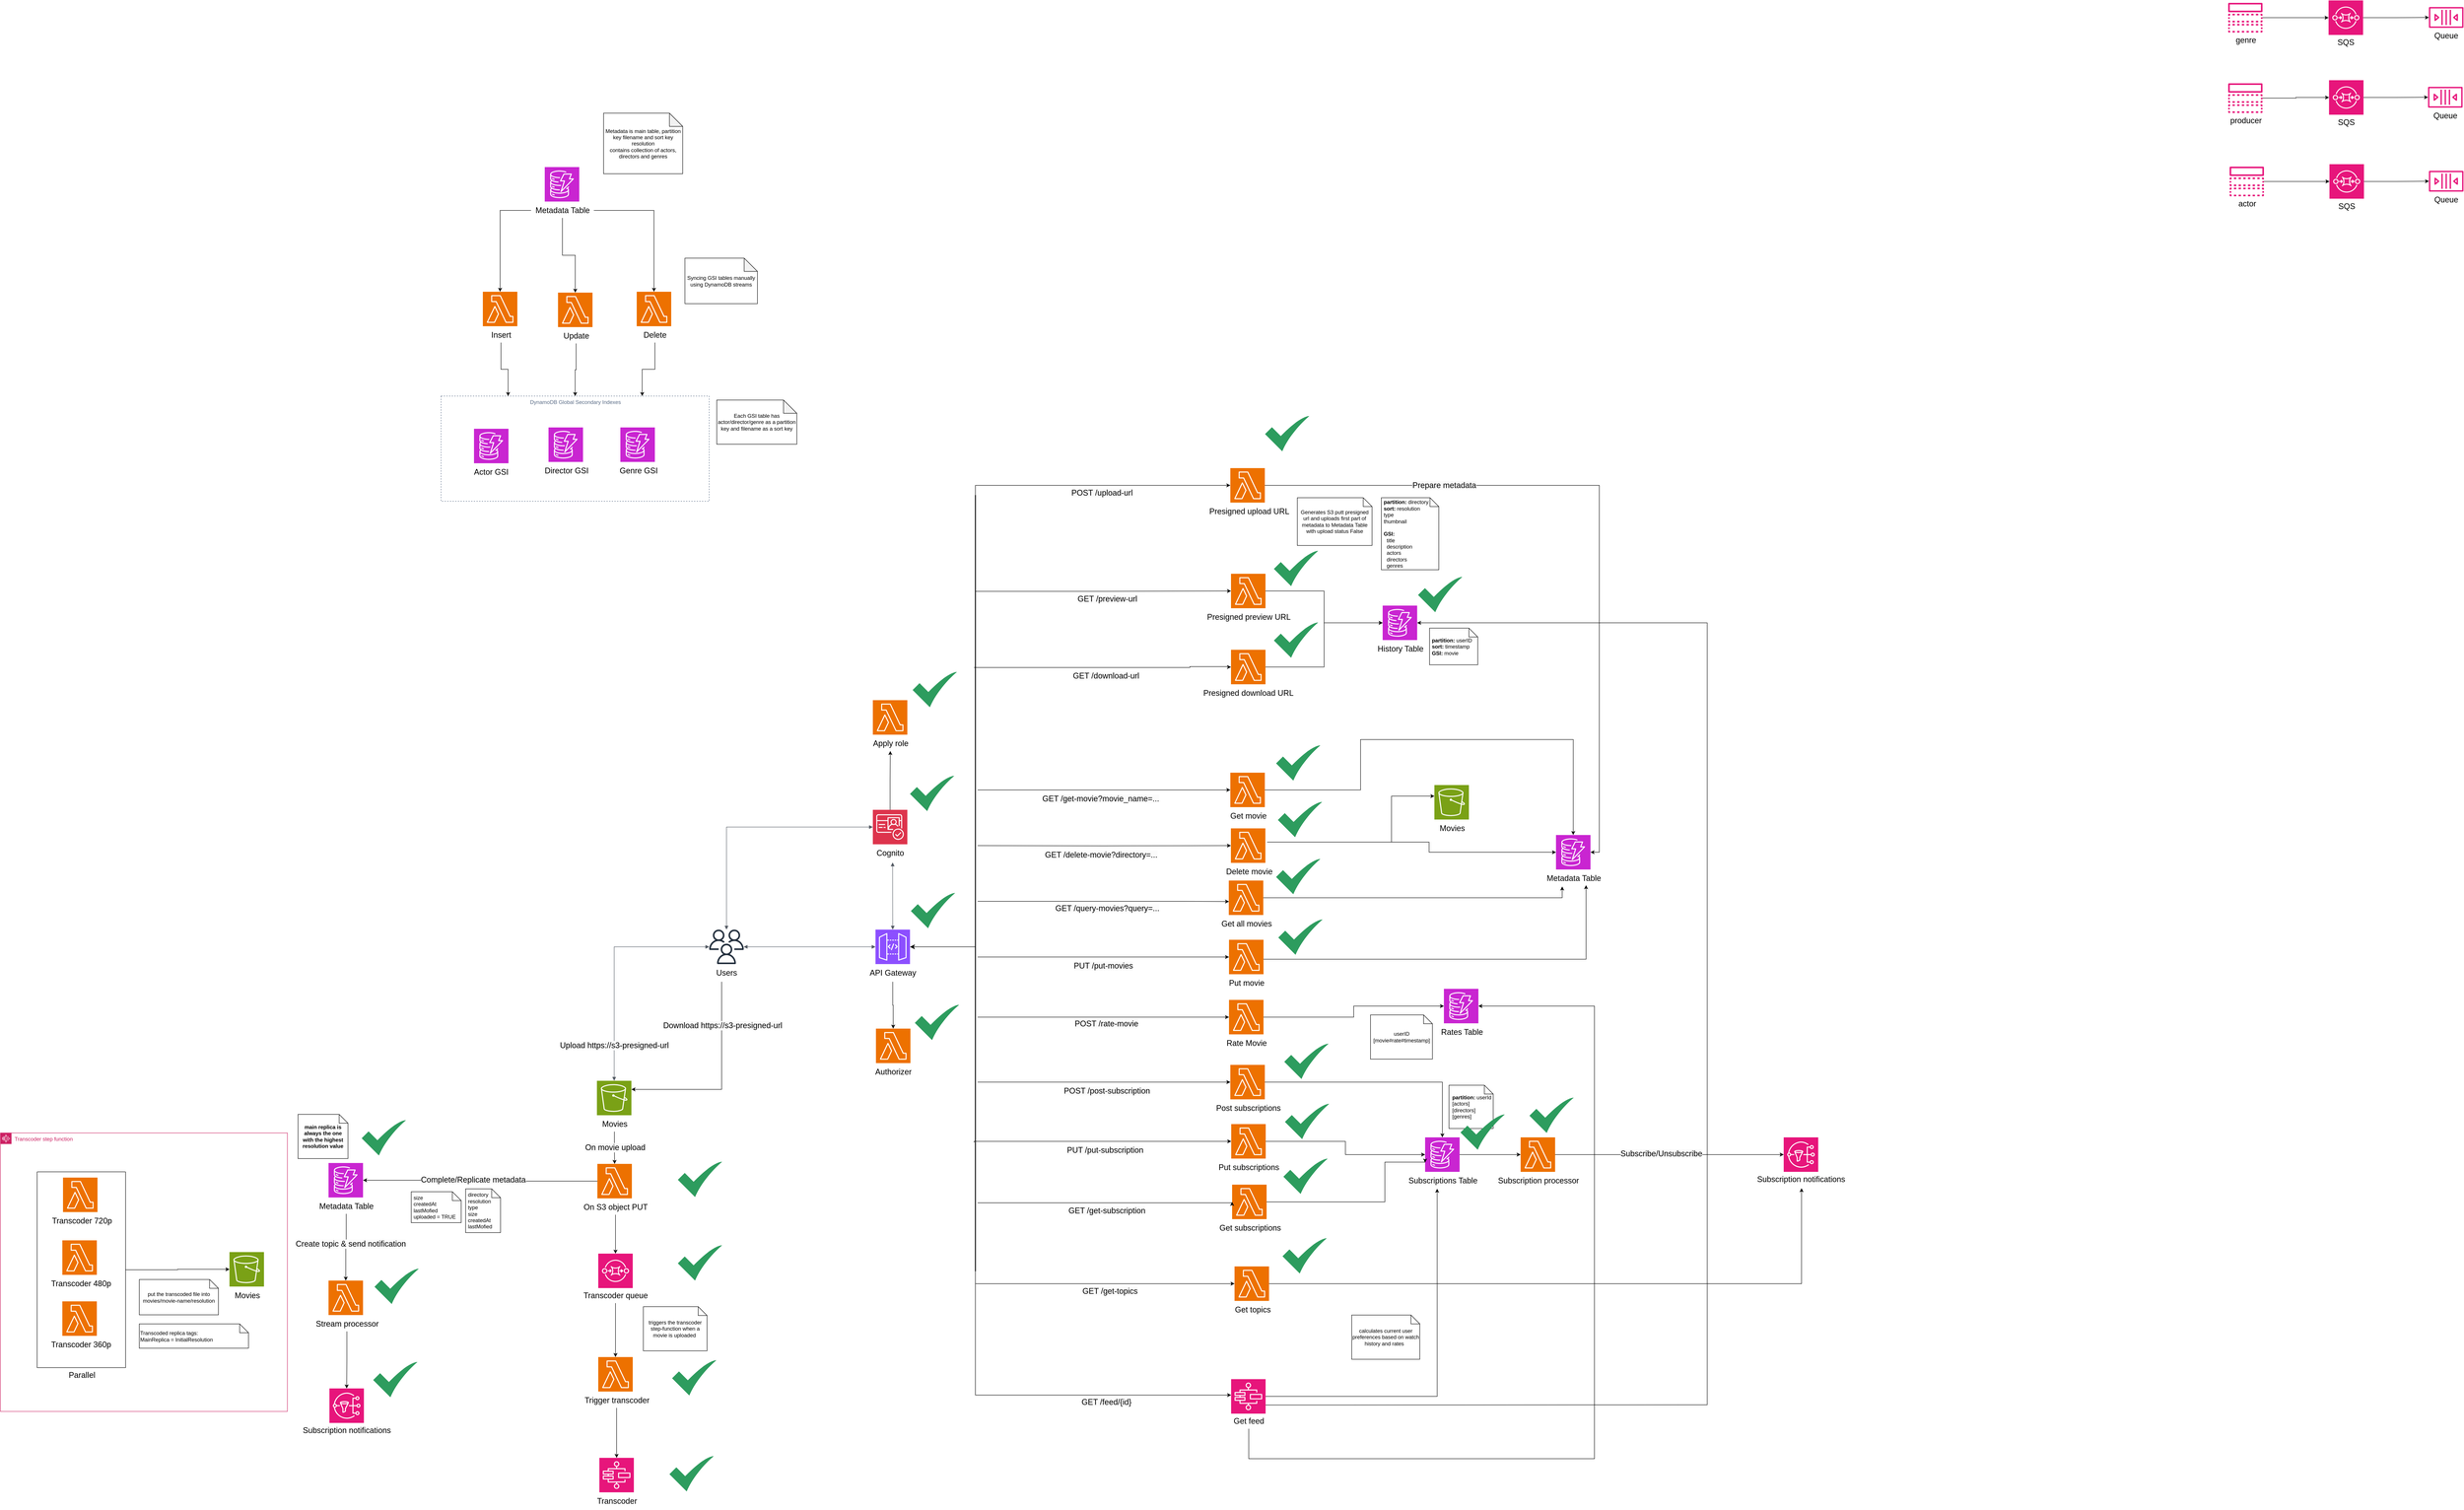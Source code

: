<mxfile version="24.6.4" type="github">
  <diagram name="Page-1" id="znpa9NBMzFoS2YleKbPP">
    <mxGraphModel dx="5135" dy="5095" grid="0" gridSize="10" guides="1" tooltips="1" connect="1" arrows="1" fold="1" page="1" pageScale="1" pageWidth="850" pageHeight="1100" math="0" shadow="0">
      <root>
        <mxCell id="0" />
        <mxCell id="1" parent="0" />
        <mxCell id="KK_OaHmrvpVo3a35yFaE-41" value="" style="group" parent="1" vertex="1" connectable="0">
          <mxGeometry x="-130" y="790" width="130" height="118" as="geometry" />
        </mxCell>
        <mxCell id="KK_OaHmrvpVo3a35yFaE-32" value="" style="sketch=0;points=[[0,0,0],[0.25,0,0],[0.5,0,0],[0.75,0,0],[1,0,0],[0,1,0],[0.25,1,0],[0.5,1,0],[0.75,1,0],[1,1,0],[0,0.25,0],[0,0.5,0],[0,0.75,0],[1,0.25,0],[1,0.5,0],[1,0.75,0]];outlineConnect=0;fontColor=#232F3E;fillColor=#8C4FFF;strokeColor=#ffffff;dashed=0;verticalLabelPosition=bottom;verticalAlign=top;align=center;html=1;fontSize=12;fontStyle=0;aspect=fixed;shape=mxgraph.aws4.resourceIcon;resIcon=mxgraph.aws4.api_gateway;" parent="KK_OaHmrvpVo3a35yFaE-41" vertex="1">
          <mxGeometry x="26" width="78" height="78" as="geometry" />
        </mxCell>
        <mxCell id="KK_OaHmrvpVo3a35yFaE-36" value="&lt;font style=&quot;font-size: 18px;&quot;&gt;API Gateway&lt;/font&gt;" style="text;html=1;align=center;verticalAlign=middle;resizable=0;points=[];autosize=1;strokeColor=none;fillColor=none;" parent="KK_OaHmrvpVo3a35yFaE-41" vertex="1">
          <mxGeometry y="78" width="130" height="40" as="geometry" />
        </mxCell>
        <mxCell id="KK_OaHmrvpVo3a35yFaE-42" value="" style="group" parent="1" vertex="1" connectable="0">
          <mxGeometry x="-116" y="519" width="90" height="118" as="geometry" />
        </mxCell>
        <mxCell id="KK_OaHmrvpVo3a35yFaE-31" value="" style="sketch=0;points=[[0,0,0],[0.25,0,0],[0.5,0,0],[0.75,0,0],[1,0,0],[0,1,0],[0.25,1,0],[0.5,1,0],[0.75,1,0],[1,1,0],[0,0.25,0],[0,0.5,0],[0,0.75,0],[1,0.25,0],[1,0.5,0],[1,0.75,0]];outlineConnect=0;fontColor=#232F3E;fillColor=#DD344C;strokeColor=#ffffff;dashed=0;verticalLabelPosition=bottom;verticalAlign=top;align=center;html=1;fontSize=12;fontStyle=0;aspect=fixed;shape=mxgraph.aws4.resourceIcon;resIcon=mxgraph.aws4.cognito;" parent="KK_OaHmrvpVo3a35yFaE-42" vertex="1">
          <mxGeometry x="6" width="78" height="78" as="geometry" />
        </mxCell>
        <mxCell id="KK_OaHmrvpVo3a35yFaE-35" value="&lt;font style=&quot;font-size: 18px;&quot;&gt;Cognito&lt;/font&gt;" style="text;html=1;align=center;verticalAlign=middle;resizable=0;points=[];autosize=1;strokeColor=none;fillColor=none;" parent="KK_OaHmrvpVo3a35yFaE-42" vertex="1">
          <mxGeometry y="78" width="90" height="40" as="geometry" />
        </mxCell>
        <mxCell id="KK_OaHmrvpVo3a35yFaE-46" value="" style="group" parent="1" vertex="1" connectable="0">
          <mxGeometry x="1160" y="463" width="78" height="118" as="geometry" />
        </mxCell>
        <mxCell id="KK_OaHmrvpVo3a35yFaE-14" value="" style="sketch=0;points=[[0,0,0],[0.25,0,0],[0.5,0,0],[0.75,0,0],[1,0,0],[0,1,0],[0.25,1,0],[0.5,1,0],[0.75,1,0],[1,1,0],[0,0.25,0],[0,0.5,0],[0,0.75,0],[1,0.25,0],[1,0.5,0],[1,0.75,0]];outlineConnect=0;fontColor=#232F3E;fillColor=#7AA116;strokeColor=#ffffff;dashed=0;verticalLabelPosition=bottom;verticalAlign=top;align=center;html=1;fontSize=12;fontStyle=0;aspect=fixed;shape=mxgraph.aws4.resourceIcon;resIcon=mxgraph.aws4.s3;" parent="KK_OaHmrvpVo3a35yFaE-46" vertex="1">
          <mxGeometry width="78" height="78" as="geometry" />
        </mxCell>
        <mxCell id="KK_OaHmrvpVo3a35yFaE-43" value="&lt;span style=&quot;font-size: 18px;&quot;&gt;Movies&lt;/span&gt;" style="text;html=1;align=center;verticalAlign=middle;resizable=0;points=[];autosize=1;strokeColor=none;fillColor=none;" parent="KK_OaHmrvpVo3a35yFaE-46" vertex="1">
          <mxGeometry x="2" y="81" width="75" height="34" as="geometry" />
        </mxCell>
        <mxCell id="KK_OaHmrvpVo3a35yFaE-48" value="" style="group" parent="1" vertex="1" connectable="0">
          <mxGeometry x="-480" y="790" width="78" height="118" as="geometry" />
        </mxCell>
        <mxCell id="KK_OaHmrvpVo3a35yFaE-19" value="" style="sketch=0;outlineConnect=0;fontColor=#232F3E;gradientColor=none;fillColor=#232F3D;strokeColor=none;dashed=0;verticalLabelPosition=bottom;verticalAlign=top;align=center;html=1;fontSize=12;fontStyle=0;aspect=fixed;pointerEvents=1;shape=mxgraph.aws4.users;" parent="KK_OaHmrvpVo3a35yFaE-48" vertex="1">
          <mxGeometry width="78" height="78" as="geometry" />
        </mxCell>
        <mxCell id="KK_OaHmrvpVo3a35yFaE-47" value="&lt;span style=&quot;font-size: 18px;&quot;&gt;Users&lt;/span&gt;" style="text;html=1;align=center;verticalAlign=middle;resizable=0;points=[];autosize=1;strokeColor=none;fillColor=none;" parent="KK_OaHmrvpVo3a35yFaE-48" vertex="1">
          <mxGeometry x="4" y="78" width="70" height="40" as="geometry" />
        </mxCell>
        <mxCell id="KK_OaHmrvpVo3a35yFaE-66" value="" style="edgeStyle=orthogonalEdgeStyle;html=1;endArrow=block;elbow=vertical;startArrow=block;startFill=1;endFill=1;strokeColor=#545B64;rounded=0;entryX=0.5;entryY=0;entryDx=0;entryDy=0;entryPerimeter=0;exitX=0.564;exitY=1.028;exitDx=0;exitDy=0;exitPerimeter=0;" parent="1" source="KK_OaHmrvpVo3a35yFaE-35" target="KK_OaHmrvpVo3a35yFaE-32" edge="1">
          <mxGeometry width="100" relative="1" as="geometry">
            <mxPoint x="-190" y="672" as="sourcePoint" />
            <mxPoint x="150" y="610" as="targetPoint" />
          </mxGeometry>
        </mxCell>
        <mxCell id="KK_OaHmrvpVo3a35yFaE-67" value="" style="edgeStyle=orthogonalEdgeStyle;html=1;endArrow=block;elbow=vertical;startArrow=block;startFill=1;endFill=1;strokeColor=#545B64;rounded=0;exitX=0;exitY=0.5;exitDx=0;exitDy=0;exitPerimeter=0;" parent="1" source="KK_OaHmrvpVo3a35yFaE-31" target="KK_OaHmrvpVo3a35yFaE-19" edge="1">
          <mxGeometry width="100" relative="1" as="geometry">
            <mxPoint x="-210" y="450" as="sourcePoint" />
            <mxPoint x="-210" y="760" as="targetPoint" />
          </mxGeometry>
        </mxCell>
        <mxCell id="KK_OaHmrvpVo3a35yFaE-68" value="" style="edgeStyle=orthogonalEdgeStyle;html=1;endArrow=block;elbow=vertical;startArrow=block;startFill=1;endFill=1;strokeColor=#545B64;rounded=0;entryX=0;entryY=0.5;entryDx=0;entryDy=0;entryPerimeter=0;" parent="1" source="KK_OaHmrvpVo3a35yFaE-19" target="KK_OaHmrvpVo3a35yFaE-32" edge="1">
          <mxGeometry width="100" relative="1" as="geometry">
            <mxPoint x="-280" y="930" as="sourcePoint" />
            <mxPoint x="-280" y="620" as="targetPoint" />
          </mxGeometry>
        </mxCell>
        <mxCell id="a5mPWVhoy3-nCRkhm6n--4" value="" style="group" parent="1" vertex="1" connectable="0">
          <mxGeometry x="679.5" y="813" width="110" height="118" as="geometry" />
        </mxCell>
        <mxCell id="a5mPWVhoy3-nCRkhm6n--5" value="" style="sketch=0;points=[[0,0,0],[0.25,0,0],[0.5,0,0],[0.75,0,0],[1,0,0],[0,1,0],[0.25,1,0],[0.5,1,0],[0.75,1,0],[1,1,0],[0,0.25,0],[0,0.5,0],[0,0.75,0],[1,0.25,0],[1,0.5,0],[1,0.75,0]];outlineConnect=0;fontColor=#232F3E;fillColor=#ED7100;strokeColor=#ffffff;dashed=0;verticalLabelPosition=bottom;verticalAlign=top;align=center;html=1;fontSize=12;fontStyle=0;aspect=fixed;shape=mxgraph.aws4.resourceIcon;resIcon=mxgraph.aws4.lambda;" parent="a5mPWVhoy3-nCRkhm6n--4" vertex="1">
          <mxGeometry x="16" width="78" height="78" as="geometry" />
        </mxCell>
        <mxCell id="a5mPWVhoy3-nCRkhm6n--6" value="&lt;font style=&quot;font-size: 18px;&quot;&gt;Put movie&lt;/font&gt;" style="text;html=1;align=center;verticalAlign=middle;resizable=0;points=[];autosize=1;strokeColor=none;fillColor=none;" parent="a5mPWVhoy3-nCRkhm6n--4" vertex="1">
          <mxGeometry x="6" y="81" width="99" height="34" as="geometry" />
        </mxCell>
        <mxCell id="a5mPWVhoy3-nCRkhm6n--10" value="" style="group" parent="1" vertex="1" connectable="0">
          <mxGeometry x="679.5" y="949" width="110" height="118" as="geometry" />
        </mxCell>
        <mxCell id="a5mPWVhoy3-nCRkhm6n--11" value="" style="sketch=0;points=[[0,0,0],[0.25,0,0],[0.5,0,0],[0.75,0,0],[1,0,0],[0,1,0],[0.25,1,0],[0.5,1,0],[0.75,1,0],[1,1,0],[0,0.25,0],[0,0.5,0],[0,0.75,0],[1,0.25,0],[1,0.5,0],[1,0.75,0]];outlineConnect=0;fontColor=#232F3E;fillColor=#ED7100;strokeColor=#ffffff;dashed=0;verticalLabelPosition=bottom;verticalAlign=top;align=center;html=1;fontSize=12;fontStyle=0;aspect=fixed;shape=mxgraph.aws4.resourceIcon;resIcon=mxgraph.aws4.lambda;" parent="a5mPWVhoy3-nCRkhm6n--10" vertex="1">
          <mxGeometry x="16" width="78" height="78" as="geometry" />
        </mxCell>
        <mxCell id="a5mPWVhoy3-nCRkhm6n--12" value="&lt;font style=&quot;font-size: 18px;&quot;&gt;Rate Movie&lt;/font&gt;" style="text;html=1;align=center;verticalAlign=middle;resizable=0;points=[];autosize=1;strokeColor=none;fillColor=none;" parent="a5mPWVhoy3-nCRkhm6n--10" vertex="1">
          <mxGeometry x="1" y="81" width="109" height="34" as="geometry" />
        </mxCell>
        <mxCell id="a5mPWVhoy3-nCRkhm6n--13" value="" style="group" parent="1" vertex="1" connectable="0">
          <mxGeometry x="682.5" y="1096" width="138" height="118" as="geometry" />
        </mxCell>
        <mxCell id="a5mPWVhoy3-nCRkhm6n--14" value="" style="sketch=0;points=[[0,0,0],[0.25,0,0],[0.5,0,0],[0.75,0,0],[1,0,0],[0,1,0],[0.25,1,0],[0.5,1,0],[0.75,1,0],[1,1,0],[0,0.25,0],[0,0.5,0],[0,0.75,0],[1,0.25,0],[1,0.5,0],[1,0.75,0]];outlineConnect=0;fontColor=#232F3E;fillColor=#ED7100;strokeColor=#ffffff;dashed=0;verticalLabelPosition=bottom;verticalAlign=top;align=center;html=1;fontSize=12;fontStyle=0;aspect=fixed;shape=mxgraph.aws4.resourceIcon;resIcon=mxgraph.aws4.lambda;" parent="a5mPWVhoy3-nCRkhm6n--13" vertex="1">
          <mxGeometry x="16" width="78" height="78" as="geometry" />
        </mxCell>
        <mxCell id="a5mPWVhoy3-nCRkhm6n--15" value="&lt;font style=&quot;font-size: 18px;&quot;&gt;Post subscriptions&lt;/font&gt;" style="text;html=1;align=center;verticalAlign=middle;resizable=0;points=[];autosize=1;strokeColor=none;fillColor=none;" parent="a5mPWVhoy3-nCRkhm6n--13" vertex="1">
          <mxGeometry x="-26" y="81" width="164" height="34" as="geometry" />
        </mxCell>
        <mxCell id="a5mPWVhoy3-nCRkhm6n--70" value="" style="group" parent="1" vertex="1" connectable="0">
          <mxGeometry x="686.5" y="1367" width="152" height="118" as="geometry" />
        </mxCell>
        <mxCell id="a5mPWVhoy3-nCRkhm6n--71" value="" style="sketch=0;points=[[0,0,0],[0.25,0,0],[0.5,0,0],[0.75,0,0],[1,0,0],[0,1,0],[0.25,1,0],[0.5,1,0],[0.75,1,0],[1,1,0],[0,0.25,0],[0,0.5,0],[0,0.75,0],[1,0.25,0],[1,0.5,0],[1,0.75,0]];outlineConnect=0;fontColor=#232F3E;fillColor=#ED7100;strokeColor=#ffffff;dashed=0;verticalLabelPosition=bottom;verticalAlign=top;align=center;html=1;fontSize=12;fontStyle=0;aspect=fixed;shape=mxgraph.aws4.resourceIcon;resIcon=mxgraph.aws4.lambda;" parent="a5mPWVhoy3-nCRkhm6n--70" vertex="1">
          <mxGeometry x="16" width="78" height="78" as="geometry" />
        </mxCell>
        <mxCell id="a5mPWVhoy3-nCRkhm6n--72" value="&lt;span style=&quot;font-size: 18px;&quot;&gt;Get subscriptions&lt;/span&gt;" style="text;html=1;align=center;verticalAlign=middle;resizable=0;points=[];autosize=1;strokeColor=none;fillColor=none;" parent="a5mPWVhoy3-nCRkhm6n--70" vertex="1">
          <mxGeometry x="-22" y="81" width="157" height="34" as="geometry" />
        </mxCell>
        <mxCell id="ywkyJRlHClKqvrW9Rvdm-67" style="edgeStyle=orthogonalEdgeStyle;rounded=0;orthogonalLoop=1;jettySize=auto;html=1;" parent="1" source="a5mPWVhoy3-nCRkhm6n--90" target="ywkyJRlHClKqvrW9Rvdm-65" edge="1">
          <mxGeometry relative="1" as="geometry">
            <Array as="points">
              <mxPoint x="122" y="1843" />
            </Array>
          </mxGeometry>
        </mxCell>
        <mxCell id="ywkyJRlHClKqvrW9Rvdm-68" value="&lt;span style=&quot;color: rgba(0, 0, 0, 0); font-family: monospace; font-size: 0px; text-align: start; background-color: rgb(251, 251, 251);&quot;&gt;%3CmxGraphModel%3E%3Croot%3E%3CmxCell%20id%3D%220%22%2F%3E%3CmxCell%20id%3D%221%22%20parent%3D%220%22%2F%3E%3CmxCell%20id%3D%222%22%20value%3D%22%22%20style%3D%22group%22%20vertex%3D%221%22%20connectable%3D%220%22%20parent%3D%221%22%3E%3CmxGeometry%20x%3D%22703.75%22%20y%3D%22553%22%20width%3D%22102.5%22%20height%3D%22112%22%20as%3D%22geometry%22%2F%3E%3C%2FmxCell%3E%3CmxCell%20id%3D%223%22%20value%3D%22%22%20style%3D%22sketch%3D0%3Bpoints%3D%5B%5B0%2C0%2C0%5D%2C%5B0.25%2C0%2C0%5D%2C%5B0.5%2C0%2C0%5D%2C%5B0.75%2C0%2C0%5D%2C%5B1%2C0%2C0%5D%2C%5B0%2C1%2C0%5D%2C%5B0.25%2C1%2C0%5D%2C%5B0.5%2C1%2C0%5D%2C%5B0.75%2C1%2C0%5D%2C%5B1%2C1%2C0%5D%2C%5B0%2C0.25%2C0%5D%2C%5B0%2C0.5%2C0%5D%2C%5B0%2C0.75%2C0%5D%2C%5B1%2C0.25%2C0%5D%2C%5B1%2C0.5%2C0%5D%2C%5B1%2C0.75%2C0%5D%5D%3BoutlineConnect%3D0%3BfontColor%3D%23232F3E%3BfillColor%3D%23E7157B%3BstrokeColor%3D%23ffffff%3Bdashed%3D0%3BverticalLabelPosition%3Dbottom%3BverticalAlign%3Dtop%3Balign%3Dcenter%3Bhtml%3D1%3BfontSize%3D12%3BfontStyle%3D0%3Baspect%3Dfixed%3Bshape%3Dmxgraph.aws4.resourceIcon%3BresIcon%3Dmxgraph.aws4.step_functions%3B%22%20vertex%3D%221%22%20parent%3D%222%22%3E%3CmxGeometry%20width%3D%2278%22%20height%3D%2278%22%20as%3D%22geometry%22%2F%3E%3C%2FmxCell%3E%3CmxCell%20id%3D%224%22%20value%3D%22%26lt%3Bspan%20style%3D%26quot%3Bfont-size%3A%2018px%3B%26quot%3B%26gt%3BDelete%20movie%26lt%3B%2Fspan%26gt%3B%22%20style%3D%22text%3Bhtml%3D1%3Balign%3Dcenter%3BverticalAlign%3Dmiddle%3Bresizable%3D0%3Bpoints%3D%5B%5D%3Bautosize%3D1%3BstrokeColor%3Dnone%3BfillColor%3Dnone%3B%22%20vertex%3D%221%22%20parent%3D%222%22%3E%3CmxGeometry%20x%3D%22-23.5%22%20y%3D%2278%22%20width%3D%22126%22%20height%3D%2234%22%20as%3D%22geometry%22%2F%3E%3C%2FmxCell%3E%3C%2Froot%3E%3C%2FmxGraphModel%&lt;/span&gt;" style="edgeLabel;html=1;align=center;verticalAlign=middle;resizable=0;points=[];" parent="ywkyJRlHClKqvrW9Rvdm-67" vertex="1" connectable="0">
          <mxGeometry x="-0.023" y="-2" relative="1" as="geometry">
            <mxPoint as="offset" />
          </mxGeometry>
        </mxCell>
        <mxCell id="ywkyJRlHClKqvrW9Rvdm-69" value="&lt;span style=&quot;font-size: 18px; background-color: rgb(251, 251, 251);&quot;&gt;GET /feed/{id}&lt;/span&gt;" style="edgeLabel;html=1;align=center;verticalAlign=middle;resizable=0;points=[];" parent="ywkyJRlHClKqvrW9Rvdm-67" vertex="1" connectable="0">
          <mxGeometry x="-0.015" y="-1" relative="1" as="geometry">
            <mxPoint x="153" y="15" as="offset" />
          </mxGeometry>
        </mxCell>
        <mxCell id="EyocAmLN93WAHFbA3dTI-25" style="edgeStyle=orthogonalEdgeStyle;rounded=0;orthogonalLoop=1;jettySize=auto;html=1;" edge="1" parent="1" source="a5mPWVhoy3-nCRkhm6n--90" target="EyocAmLN93WAHFbA3dTI-22">
          <mxGeometry relative="1" as="geometry">
            <Array as="points">
              <mxPoint x="122" y="1591" />
            </Array>
          </mxGeometry>
        </mxCell>
        <mxCell id="EyocAmLN93WAHFbA3dTI-26" value="&lt;span style=&quot;font-size: 18px; background-color: rgb(251, 251, 251);&quot;&gt;GET /get-topics&lt;/span&gt;" style="edgeLabel;html=1;align=center;verticalAlign=middle;resizable=0;points=[];" vertex="1" connectable="0" parent="EyocAmLN93WAHFbA3dTI-25">
          <mxGeometry x="-0.011" y="-1" relative="1" as="geometry">
            <mxPoint x="28" y="16" as="offset" />
          </mxGeometry>
        </mxCell>
        <mxCell id="a5mPWVhoy3-nCRkhm6n--90" value="" style="line;strokeWidth=2;direction=south;html=1;" parent="1" vertex="1">
          <mxGeometry x="117" y="-193" width="10" height="1756" as="geometry" />
        </mxCell>
        <mxCell id="a5mPWVhoy3-nCRkhm6n--91" value="" style="edgeStyle=segmentEdgeStyle;endArrow=classic;html=1;curved=0;rounded=0;endSize=8;startSize=8;entryX=1;entryY=0.5;entryDx=0;entryDy=0;entryPerimeter=0;" parent="1" target="KK_OaHmrvpVo3a35yFaE-32" edge="1">
          <mxGeometry width="50" height="50" relative="1" as="geometry">
            <mxPoint x="122" y="829" as="sourcePoint" />
            <mxPoint x="-374" y="1326" as="targetPoint" />
            <Array as="points">
              <mxPoint x="122" y="829" />
            </Array>
          </mxGeometry>
        </mxCell>
        <mxCell id="a5mPWVhoy3-nCRkhm6n--95" style="edgeStyle=orthogonalEdgeStyle;rounded=0;orthogonalLoop=1;jettySize=auto;html=1;entryX=0;entryY=0.5;entryDx=0;entryDy=0;entryPerimeter=0;" parent="1" source="a5mPWVhoy3-nCRkhm6n--90" target="a5mPWVhoy3-nCRkhm6n--201" edge="1">
          <mxGeometry relative="1" as="geometry">
            <mxPoint x="479" y="554" as="targetPoint" />
            <Array as="points">
              <mxPoint x="690" y="474" />
            </Array>
          </mxGeometry>
        </mxCell>
        <mxCell id="a5mPWVhoy3-nCRkhm6n--119" value="&lt;span style=&quot;font-size: 18px; background-color: rgb(251, 251, 251);&quot;&gt;GET /get-movie?movie_name=...&lt;/span&gt;" style="edgeLabel;html=1;align=center;verticalAlign=middle;resizable=0;points=[];" parent="a5mPWVhoy3-nCRkhm6n--95" vertex="1" connectable="0">
          <mxGeometry x="-0.014" y="2" relative="1" as="geometry">
            <mxPoint x="-4" y="22" as="offset" />
          </mxGeometry>
        </mxCell>
        <mxCell id="a5mPWVhoy3-nCRkhm6n--97" style="edgeStyle=orthogonalEdgeStyle;rounded=0;orthogonalLoop=1;jettySize=auto;html=1;entryX=0;entryY=0.5;entryDx=0;entryDy=0;entryPerimeter=0;" parent="1" source="a5mPWVhoy3-nCRkhm6n--90" target="a5mPWVhoy3-nCRkhm6n--5" edge="1">
          <mxGeometry relative="1" as="geometry">
            <Array as="points">
              <mxPoint x="688" y="852" />
            </Array>
          </mxGeometry>
        </mxCell>
        <mxCell id="a5mPWVhoy3-nCRkhm6n--121" value="&lt;span style=&quot;font-size: 18px; background-color: rgb(251, 251, 251);&quot;&gt;PUT /put-movies&lt;/span&gt;" style="edgeLabel;html=1;align=center;verticalAlign=middle;resizable=0;points=[];" parent="a5mPWVhoy3-nCRkhm6n--97" vertex="1" connectable="0">
          <mxGeometry x="-0.016" y="-1" relative="1" as="geometry">
            <mxPoint x="4" y="19" as="offset" />
          </mxGeometry>
        </mxCell>
        <mxCell id="a5mPWVhoy3-nCRkhm6n--98" style="edgeStyle=orthogonalEdgeStyle;rounded=0;orthogonalLoop=1;jettySize=auto;html=1;entryX=0;entryY=0.5;entryDx=0;entryDy=0;entryPerimeter=0;" parent="1" source="a5mPWVhoy3-nCRkhm6n--90" edge="1">
          <mxGeometry relative="1" as="geometry">
            <mxPoint x="695.5" y="726.5" as="targetPoint" />
            <Array as="points">
              <mxPoint x="596" y="726" />
              <mxPoint x="596" y="726" />
            </Array>
          </mxGeometry>
        </mxCell>
        <mxCell id="a5mPWVhoy3-nCRkhm6n--122" value="&lt;span style=&quot;font-size: 18px; background-color: rgb(251, 251, 251);&quot;&gt;GET /query-movies?query=...&lt;/span&gt;" style="edgeLabel;html=1;align=center;verticalAlign=middle;resizable=0;points=[];" parent="a5mPWVhoy3-nCRkhm6n--98" vertex="1" connectable="0">
          <mxGeometry x="0.029" y="-5" relative="1" as="geometry">
            <mxPoint y="11" as="offset" />
          </mxGeometry>
        </mxCell>
        <mxCell id="a5mPWVhoy3-nCRkhm6n--99" style="edgeStyle=orthogonalEdgeStyle;rounded=0;orthogonalLoop=1;jettySize=auto;html=1;entryX=0;entryY=0.5;entryDx=0;entryDy=0;entryPerimeter=0;" parent="1" source="a5mPWVhoy3-nCRkhm6n--90" target="a5mPWVhoy3-nCRkhm6n--11" edge="1">
          <mxGeometry relative="1" as="geometry">
            <Array as="points">
              <mxPoint x="269" y="988" />
              <mxPoint x="269" y="988" />
            </Array>
          </mxGeometry>
        </mxCell>
        <mxCell id="a5mPWVhoy3-nCRkhm6n--123" value="&lt;span style=&quot;font-size: 18px; background-color: rgb(251, 251, 251);&quot;&gt;POST /rate-movie&lt;/span&gt;" style="edgeLabel;html=1;align=center;verticalAlign=middle;resizable=0;points=[];" parent="a5mPWVhoy3-nCRkhm6n--99" vertex="1" connectable="0">
          <mxGeometry x="-0.021" y="-2" relative="1" as="geometry">
            <mxPoint x="12" y="13" as="offset" />
          </mxGeometry>
        </mxCell>
        <mxCell id="a5mPWVhoy3-nCRkhm6n--102" style="edgeStyle=orthogonalEdgeStyle;rounded=0;orthogonalLoop=1;jettySize=auto;html=1;entryX=0;entryY=0.5;entryDx=0;entryDy=0;entryPerimeter=0;" parent="1" source="a5mPWVhoy3-nCRkhm6n--90" target="a5mPWVhoy3-nCRkhm6n--71" edge="1">
          <mxGeometry relative="1" as="geometry">
            <Array as="points">
              <mxPoint x="239" y="1408" />
              <mxPoint x="239" y="1408" />
            </Array>
          </mxGeometry>
        </mxCell>
        <mxCell id="a5mPWVhoy3-nCRkhm6n--126" value="&lt;span style=&quot;font-size: 18px; background-color: rgb(251, 251, 251);&quot;&gt;GET /get-subscription&lt;/span&gt;" style="edgeLabel;html=1;align=center;verticalAlign=middle;resizable=0;points=[];" parent="a5mPWVhoy3-nCRkhm6n--102" vertex="1" connectable="0">
          <mxGeometry x="-0.052" y="1" relative="1" as="geometry">
            <mxPoint x="18" y="19" as="offset" />
          </mxGeometry>
        </mxCell>
        <mxCell id="a5mPWVhoy3-nCRkhm6n--145" value="" style="group" parent="1" vertex="1" connectable="0">
          <mxGeometry x="664" y="157" width="186" height="118" as="geometry" />
        </mxCell>
        <mxCell id="a5mPWVhoy3-nCRkhm6n--146" value="" style="sketch=0;points=[[0,0,0],[0.25,0,0],[0.5,0,0],[0.75,0,0],[1,0,0],[0,1,0],[0.25,1,0],[0.5,1,0],[0.75,1,0],[1,1,0],[0,0.25,0],[0,0.5,0],[0,0.75,0],[1,0.25,0],[1,0.5,0],[1,0.75,0]];outlineConnect=0;fontColor=#232F3E;fillColor=#ED7100;strokeColor=#ffffff;dashed=0;verticalLabelPosition=bottom;verticalAlign=top;align=center;html=1;fontSize=12;fontStyle=0;aspect=fixed;shape=mxgraph.aws4.resourceIcon;resIcon=mxgraph.aws4.lambda;" parent="a5mPWVhoy3-nCRkhm6n--145" vertex="1">
          <mxGeometry x="36" width="78" height="78" as="geometry" />
        </mxCell>
        <mxCell id="a5mPWVhoy3-nCRkhm6n--147" value="&lt;span style=&quot;font-size: 18px;&quot;&gt;Presigned download URL&lt;/span&gt;" style="text;html=1;align=center;verticalAlign=middle;resizable=0;points=[];autosize=1;strokeColor=none;fillColor=none;" parent="a5mPWVhoy3-nCRkhm6n--145" vertex="1">
          <mxGeometry x="-36" y="81" width="222" height="34" as="geometry" />
        </mxCell>
        <mxCell id="a5mPWVhoy3-nCRkhm6n--148" style="edgeStyle=orthogonalEdgeStyle;rounded=0;orthogonalLoop=1;jettySize=auto;html=1;entryX=0;entryY=0.5;entryDx=0;entryDy=0;entryPerimeter=0;" parent="1" target="a5mPWVhoy3-nCRkhm6n--146" edge="1">
          <mxGeometry relative="1" as="geometry">
            <mxPoint x="119" y="197" as="sourcePoint" />
            <Array as="points">
              <mxPoint x="607" y="197" />
              <mxPoint x="607" y="195" />
              <mxPoint x="695" y="195" />
              <mxPoint x="695" y="196" />
            </Array>
          </mxGeometry>
        </mxCell>
        <mxCell id="a5mPWVhoy3-nCRkhm6n--149" value="&lt;span style=&quot;font-size: 18px; background-color: rgb(251, 251, 251);&quot;&gt;GET /download-url&lt;/span&gt;" style="edgeLabel;html=1;align=center;verticalAlign=middle;resizable=0;points=[];" parent="a5mPWVhoy3-nCRkhm6n--148" vertex="1" connectable="0">
          <mxGeometry x="-0.108" y="3" relative="1" as="geometry">
            <mxPoint x="37" y="22" as="offset" />
          </mxGeometry>
        </mxCell>
        <mxCell id="a5mPWVhoy3-nCRkhm6n--153" style="edgeStyle=orthogonalEdgeStyle;rounded=0;orthogonalLoop=1;jettySize=auto;html=1;entryX=0.697;entryY=0.956;entryDx=0;entryDy=0;entryPerimeter=0;" parent="1" source="a5mPWVhoy3-nCRkhm6n--5" target="ywkyJRlHClKqvrW9Rvdm-48" edge="1">
          <mxGeometry relative="1" as="geometry">
            <Array as="points">
              <mxPoint x="1503" y="857" />
            </Array>
            <mxPoint x="1477" y="697" as="targetPoint" />
          </mxGeometry>
        </mxCell>
        <mxCell id="a5mPWVhoy3-nCRkhm6n--169" value="" style="group" parent="1" vertex="1" connectable="0">
          <mxGeometry x="1165.5" y="924" width="115" height="118" as="geometry" />
        </mxCell>
        <mxCell id="a5mPWVhoy3-nCRkhm6n--170" value="" style="sketch=0;points=[[0,0,0],[0.25,0,0],[0.5,0,0],[0.75,0,0],[1,0,0],[0,1,0],[0.25,1,0],[0.5,1,0],[0.75,1,0],[1,1,0],[0,0.25,0],[0,0.5,0],[0,0.75,0],[1,0.25,0],[1,0.5,0],[1,0.75,0]];outlineConnect=0;fontColor=#232F3E;fillColor=#C925D1;strokeColor=#ffffff;dashed=0;verticalLabelPosition=bottom;verticalAlign=top;align=center;html=1;fontSize=12;fontStyle=0;aspect=fixed;shape=mxgraph.aws4.resourceIcon;resIcon=mxgraph.aws4.dynamodb;" parent="a5mPWVhoy3-nCRkhm6n--169" vertex="1">
          <mxGeometry x="16" width="78" height="78" as="geometry" />
        </mxCell>
        <mxCell id="a5mPWVhoy3-nCRkhm6n--171" value="&lt;font style=&quot;font-size: 18px;&quot;&gt;Rates Table&lt;/font&gt;" style="text;html=1;align=center;verticalAlign=middle;resizable=0;points=[];autosize=1;strokeColor=none;fillColor=none;" parent="a5mPWVhoy3-nCRkhm6n--169" vertex="1">
          <mxGeometry x="-2" y="81" width="117" height="34" as="geometry" />
        </mxCell>
        <mxCell id="a5mPWVhoy3-nCRkhm6n--197" value="" style="group" parent="1" vertex="1" connectable="0">
          <mxGeometry x="679" y="679" width="123" height="118" as="geometry" />
        </mxCell>
        <mxCell id="a5mPWVhoy3-nCRkhm6n--198" value="" style="sketch=0;points=[[0,0,0],[0.25,0,0],[0.5,0,0],[0.75,0,0],[1,0,0],[0,1,0],[0.25,1,0],[0.5,1,0],[0.75,1,0],[1,1,0],[0,0.25,0],[0,0.5,0],[0,0.75,0],[1,0.25,0],[1,0.5,0],[1,0.75,0]];outlineConnect=0;fontColor=#232F3E;fillColor=#ED7100;strokeColor=#ffffff;dashed=0;verticalLabelPosition=bottom;verticalAlign=top;align=center;html=1;fontSize=12;fontStyle=0;aspect=fixed;shape=mxgraph.aws4.resourceIcon;resIcon=mxgraph.aws4.lambda;" parent="a5mPWVhoy3-nCRkhm6n--197" vertex="1">
          <mxGeometry x="16" width="78" height="78" as="geometry" />
        </mxCell>
        <mxCell id="a5mPWVhoy3-nCRkhm6n--199" value="&lt;font style=&quot;font-size: 18px;&quot;&gt;Get all movies&lt;/font&gt;" style="text;html=1;align=center;verticalAlign=middle;resizable=0;points=[];autosize=1;strokeColor=none;fillColor=none;" parent="a5mPWVhoy3-nCRkhm6n--197" vertex="1">
          <mxGeometry x="-12" y="81" width="135" height="34" as="geometry" />
        </mxCell>
        <mxCell id="a5mPWVhoy3-nCRkhm6n--200" value="" style="group" parent="1" vertex="1" connectable="0">
          <mxGeometry x="682.5" y="435" width="134" height="118" as="geometry" />
        </mxCell>
        <mxCell id="a5mPWVhoy3-nCRkhm6n--201" value="" style="sketch=0;points=[[0,0,0],[0.25,0,0],[0.5,0,0],[0.75,0,0],[1,0,0],[0,1,0],[0.25,1,0],[0.5,1,0],[0.75,1,0],[1,1,0],[0,0.25,0],[0,0.5,0],[0,0.75,0],[1,0.25,0],[1,0.5,0],[1,0.75,0]];outlineConnect=0;fontColor=#232F3E;fillColor=#ED7100;strokeColor=#ffffff;dashed=0;verticalLabelPosition=bottom;verticalAlign=top;align=center;html=1;fontSize=12;fontStyle=0;aspect=fixed;shape=mxgraph.aws4.resourceIcon;resIcon=mxgraph.aws4.lambda;" parent="a5mPWVhoy3-nCRkhm6n--200" vertex="1">
          <mxGeometry x="16" width="78" height="78" as="geometry" />
        </mxCell>
        <mxCell id="a5mPWVhoy3-nCRkhm6n--202" value="&lt;span style=&quot;font-size: 18px;&quot;&gt;Get movie&lt;/span&gt;" style="text;html=1;align=center;verticalAlign=middle;resizable=0;points=[];autosize=1;strokeColor=none;fillColor=none;" parent="a5mPWVhoy3-nCRkhm6n--200" vertex="1">
          <mxGeometry x="6" y="81" width="101" height="34" as="geometry" />
        </mxCell>
        <mxCell id="a5mPWVhoy3-nCRkhm6n--245" value="" style="group" parent="1" vertex="1" connectable="0">
          <mxGeometry x="682.5" y="-254" width="158" height="118" as="geometry" />
        </mxCell>
        <mxCell id="a5mPWVhoy3-nCRkhm6n--246" value="" style="sketch=0;points=[[0,0,0],[0.25,0,0],[0.5,0,0],[0.75,0,0],[1,0,0],[0,1,0],[0.25,1,0],[0.5,1,0],[0.75,1,0],[1,1,0],[0,0.25,0],[0,0.5,0],[0,0.75,0],[1,0.25,0],[1,0.5,0],[1,0.75,0]];outlineConnect=0;fontColor=#232F3E;fillColor=#ED7100;strokeColor=#ffffff;dashed=0;verticalLabelPosition=bottom;verticalAlign=top;align=center;html=1;fontSize=12;fontStyle=0;aspect=fixed;shape=mxgraph.aws4.resourceIcon;resIcon=mxgraph.aws4.lambda;" parent="a5mPWVhoy3-nCRkhm6n--245" vertex="1">
          <mxGeometry x="16" width="78" height="78" as="geometry" />
        </mxCell>
        <mxCell id="a5mPWVhoy3-nCRkhm6n--247" value="&lt;span style=&quot;font-size: 18px;&quot;&gt;Presigned upload URL&lt;/span&gt;" style="text;html=1;align=center;verticalAlign=middle;resizable=0;points=[];autosize=1;strokeColor=none;fillColor=none;" parent="a5mPWVhoy3-nCRkhm6n--245" vertex="1">
          <mxGeometry x="-41" y="81" width="199" height="34" as="geometry" />
        </mxCell>
        <mxCell id="a5mPWVhoy3-nCRkhm6n--284" value="Transcoder step function" style="points=[[0,0],[0.25,0],[0.5,0],[0.75,0],[1,0],[1,0.25],[1,0.5],[1,0.75],[1,1],[0.75,1],[0.5,1],[0.25,1],[0,1],[0,0.75],[0,0.5],[0,0.25]];outlineConnect=0;gradientColor=none;html=1;whiteSpace=wrap;fontSize=12;fontStyle=0;container=1;pointerEvents=0;collapsible=0;recursiveResize=0;shape=mxgraph.aws4.group;grIcon=mxgraph.aws4.group_aws_step_functions_workflow;strokeColor=#CD2264;fillColor=none;verticalAlign=top;align=left;spacingLeft=30;fontColor=#CD2264;dashed=0;" parent="1" vertex="1">
          <mxGeometry x="-2083" y="1250" width="649" height="630" as="geometry" />
        </mxCell>
        <mxCell id="a5mPWVhoy3-nCRkhm6n--256" value="" style="group" parent="a5mPWVhoy3-nCRkhm6n--284" vertex="1" connectable="0">
          <mxGeometry x="518" y="269.5" width="78" height="118" as="geometry" />
        </mxCell>
        <mxCell id="a5mPWVhoy3-nCRkhm6n--257" value="" style="sketch=0;points=[[0,0,0],[0.25,0,0],[0.5,0,0],[0.75,0,0],[1,0,0],[0,1,0],[0.25,1,0],[0.5,1,0],[0.75,1,0],[1,1,0],[0,0.25,0],[0,0.5,0],[0,0.75,0],[1,0.25,0],[1,0.5,0],[1,0.75,0]];outlineConnect=0;fontColor=#232F3E;fillColor=#7AA116;strokeColor=#ffffff;dashed=0;verticalLabelPosition=bottom;verticalAlign=top;align=center;html=1;fontSize=12;fontStyle=0;aspect=fixed;shape=mxgraph.aws4.resourceIcon;resIcon=mxgraph.aws4.s3;" parent="a5mPWVhoy3-nCRkhm6n--256" vertex="1">
          <mxGeometry width="78" height="78" as="geometry" />
        </mxCell>
        <mxCell id="a5mPWVhoy3-nCRkhm6n--258" value="&lt;span style=&quot;font-size: 18px;&quot;&gt;Movies&lt;/span&gt;" style="text;html=1;align=center;verticalAlign=middle;resizable=0;points=[];autosize=1;strokeColor=none;fillColor=none;" parent="a5mPWVhoy3-nCRkhm6n--256" vertex="1">
          <mxGeometry x="2" y="81" width="75" height="34" as="geometry" />
        </mxCell>
        <mxCell id="a5mPWVhoy3-nCRkhm6n--287" value="" style="swimlane;startSize=0;" parent="a5mPWVhoy3-nCRkhm6n--284" vertex="1">
          <mxGeometry x="83" y="88" width="200" height="443" as="geometry" />
        </mxCell>
        <mxCell id="qcNf_iExyQRf3YDNPGM7-38" value="" style="group" parent="a5mPWVhoy3-nCRkhm6n--287" vertex="1" connectable="0">
          <mxGeometry x="42.5" y="13" width="140" height="118" as="geometry" />
        </mxCell>
        <mxCell id="qcNf_iExyQRf3YDNPGM7-39" value="" style="sketch=0;points=[[0,0,0],[0.25,0,0],[0.5,0,0],[0.75,0,0],[1,0,0],[0,1,0],[0.25,1,0],[0.5,1,0],[0.75,1,0],[1,1,0],[0,0.25,0],[0,0.5,0],[0,0.75,0],[1,0.25,0],[1,0.5,0],[1,0.75,0]];outlineConnect=0;fontColor=#232F3E;fillColor=#ED7100;strokeColor=#ffffff;dashed=0;verticalLabelPosition=bottom;verticalAlign=top;align=center;html=1;fontSize=12;fontStyle=0;aspect=fixed;shape=mxgraph.aws4.resourceIcon;resIcon=mxgraph.aws4.lambda;" parent="qcNf_iExyQRf3YDNPGM7-38" vertex="1">
          <mxGeometry x="16" width="78" height="78" as="geometry" />
        </mxCell>
        <mxCell id="qcNf_iExyQRf3YDNPGM7-40" value="&lt;span style=&quot;font-size: 18px;&quot;&gt;Transcoder 720p&lt;/span&gt;" style="text;html=1;align=center;verticalAlign=middle;resizable=0;points=[];autosize=1;strokeColor=none;fillColor=none;" parent="qcNf_iExyQRf3YDNPGM7-38" vertex="1">
          <mxGeometry x="-19" y="81" width="154" height="34" as="geometry" />
        </mxCell>
        <mxCell id="qcNf_iExyQRf3YDNPGM7-42" value="" style="group" parent="a5mPWVhoy3-nCRkhm6n--287" vertex="1" connectable="0">
          <mxGeometry x="41" y="155" width="140" height="118" as="geometry" />
        </mxCell>
        <mxCell id="qcNf_iExyQRf3YDNPGM7-43" value="" style="sketch=0;points=[[0,0,0],[0.25,0,0],[0.5,0,0],[0.75,0,0],[1,0,0],[0,1,0],[0.25,1,0],[0.5,1,0],[0.75,1,0],[1,1,0],[0,0.25,0],[0,0.5,0],[0,0.75,0],[1,0.25,0],[1,0.5,0],[1,0.75,0]];outlineConnect=0;fontColor=#232F3E;fillColor=#ED7100;strokeColor=#ffffff;dashed=0;verticalLabelPosition=bottom;verticalAlign=top;align=center;html=1;fontSize=12;fontStyle=0;aspect=fixed;shape=mxgraph.aws4.resourceIcon;resIcon=mxgraph.aws4.lambda;" parent="qcNf_iExyQRf3YDNPGM7-42" vertex="1">
          <mxGeometry x="16" width="78" height="78" as="geometry" />
        </mxCell>
        <mxCell id="qcNf_iExyQRf3YDNPGM7-44" value="&lt;span style=&quot;font-size: 18px;&quot;&gt;Transcoder 480p&lt;/span&gt;" style="text;html=1;align=center;verticalAlign=middle;resizable=0;points=[];autosize=1;strokeColor=none;fillColor=none;" parent="qcNf_iExyQRf3YDNPGM7-42" vertex="1">
          <mxGeometry x="-19" y="81" width="154" height="34" as="geometry" />
        </mxCell>
        <mxCell id="qcNf_iExyQRf3YDNPGM7-45" value="" style="group" parent="a5mPWVhoy3-nCRkhm6n--287" vertex="1" connectable="0">
          <mxGeometry x="41" y="293" width="140" height="118" as="geometry" />
        </mxCell>
        <mxCell id="qcNf_iExyQRf3YDNPGM7-46" value="" style="sketch=0;points=[[0,0,0],[0.25,0,0],[0.5,0,0],[0.75,0,0],[1,0,0],[0,1,0],[0.25,1,0],[0.5,1,0],[0.75,1,0],[1,1,0],[0,0.25,0],[0,0.5,0],[0,0.75,0],[1,0.25,0],[1,0.5,0],[1,0.75,0]];outlineConnect=0;fontColor=#232F3E;fillColor=#ED7100;strokeColor=#ffffff;dashed=0;verticalLabelPosition=bottom;verticalAlign=top;align=center;html=1;fontSize=12;fontStyle=0;aspect=fixed;shape=mxgraph.aws4.resourceIcon;resIcon=mxgraph.aws4.lambda;" parent="qcNf_iExyQRf3YDNPGM7-45" vertex="1">
          <mxGeometry x="16" width="78" height="78" as="geometry" />
        </mxCell>
        <mxCell id="qcNf_iExyQRf3YDNPGM7-47" value="&lt;span style=&quot;font-size: 18px;&quot;&gt;Transcoder 360p&lt;/span&gt;" style="text;html=1;align=center;verticalAlign=middle;resizable=0;points=[];autosize=1;strokeColor=none;fillColor=none;" parent="qcNf_iExyQRf3YDNPGM7-45" vertex="1">
          <mxGeometry x="-19" y="81" width="154" height="34" as="geometry" />
        </mxCell>
        <mxCell id="a5mPWVhoy3-nCRkhm6n--288" value="&lt;span style=&quot;font-size: 18px;&quot;&gt;Parallel&lt;/span&gt;" style="text;html=1;align=center;verticalAlign=middle;resizable=0;points=[];autosize=1;strokeColor=none;fillColor=none;" parent="a5mPWVhoy3-nCRkhm6n--284" vertex="1">
          <mxGeometry x="145.5" y="531" width="77" height="34" as="geometry" />
        </mxCell>
        <mxCell id="a5mPWVhoy3-nCRkhm6n--289" style="edgeStyle=orthogonalEdgeStyle;rounded=0;orthogonalLoop=1;jettySize=auto;html=1;exitX=1;exitY=0.5;exitDx=0;exitDy=0;entryX=0;entryY=0.5;entryDx=0;entryDy=0;entryPerimeter=0;" parent="a5mPWVhoy3-nCRkhm6n--284" source="a5mPWVhoy3-nCRkhm6n--287" target="a5mPWVhoy3-nCRkhm6n--257" edge="1">
          <mxGeometry relative="1" as="geometry" />
        </mxCell>
        <mxCell id="a5mPWVhoy3-nCRkhm6n--291" value="put the transcoded file into movies/movie-name/resolution" style="shape=note;size=20;whiteSpace=wrap;html=1;" parent="a5mPWVhoy3-nCRkhm6n--284" vertex="1">
          <mxGeometry x="314" y="331.5" width="179" height="80" as="geometry" />
        </mxCell>
        <mxCell id="4q0Eoj-Lvp2xT61tXLlo-1" value="Transcoded replica tags:&amp;nbsp;&amp;nbsp;&lt;br&gt;MainReplica = InitialResolution" style="shape=note;size=20;whiteSpace=wrap;html=1;align=left;" parent="a5mPWVhoy3-nCRkhm6n--284" vertex="1">
          <mxGeometry x="314" y="432" width="247" height="55" as="geometry" />
        </mxCell>
        <mxCell id="a5mPWVhoy3-nCRkhm6n--292" style="edgeStyle=orthogonalEdgeStyle;rounded=0;orthogonalLoop=1;jettySize=auto;html=1;exitX=0;exitY=0.5;exitDx=0;exitDy=0;exitPerimeter=0;entryX=0;entryY=0.5;entryDx=0;entryDy=0;entryPerimeter=0;" parent="1" source="a5mPWVhoy3-nCRkhm6n--90" target="a5mPWVhoy3-nCRkhm6n--246" edge="1">
          <mxGeometry relative="1" as="geometry" />
        </mxCell>
        <mxCell id="a5mPWVhoy3-nCRkhm6n--293" value="&lt;span style=&quot;font-size: 18px; background-color: rgb(251, 251, 251);&quot;&gt;POST /upload-url&lt;/span&gt;" style="edgeLabel;html=1;align=center;verticalAlign=middle;resizable=0;points=[];" parent="a5mPWVhoy3-nCRkhm6n--292" vertex="1" connectable="0">
          <mxGeometry x="-0.011" y="10" relative="1" as="geometry">
            <mxPoint x="12" y="27" as="offset" />
          </mxGeometry>
        </mxCell>
        <mxCell id="a5mPWVhoy3-nCRkhm6n--296" value="" style="group" parent="1" vertex="1" connectable="0">
          <mxGeometry x="-734" y="1132" width="78" height="118" as="geometry" />
        </mxCell>
        <mxCell id="a5mPWVhoy3-nCRkhm6n--297" value="" style="sketch=0;points=[[0,0,0],[0.25,0,0],[0.5,0,0],[0.75,0,0],[1,0,0],[0,1,0],[0.25,1,0],[0.5,1,0],[0.75,1,0],[1,1,0],[0,0.25,0],[0,0.5,0],[0,0.75,0],[1,0.25,0],[1,0.5,0],[1,0.75,0]];outlineConnect=0;fontColor=#232F3E;fillColor=#7AA116;strokeColor=#ffffff;dashed=0;verticalLabelPosition=bottom;verticalAlign=top;align=center;html=1;fontSize=12;fontStyle=0;aspect=fixed;shape=mxgraph.aws4.resourceIcon;resIcon=mxgraph.aws4.s3;" parent="a5mPWVhoy3-nCRkhm6n--296" vertex="1">
          <mxGeometry width="78" height="78" as="geometry" />
        </mxCell>
        <mxCell id="a5mPWVhoy3-nCRkhm6n--298" value="&lt;span style=&quot;font-size: 18px;&quot;&gt;Movies&lt;/span&gt;" style="text;html=1;align=center;verticalAlign=middle;resizable=0;points=[];autosize=1;strokeColor=none;fillColor=none;" parent="a5mPWVhoy3-nCRkhm6n--296" vertex="1">
          <mxGeometry x="2" y="81" width="75" height="34" as="geometry" />
        </mxCell>
        <mxCell id="a5mPWVhoy3-nCRkhm6n--299" value="" style="edgeStyle=orthogonalEdgeStyle;html=1;endArrow=block;elbow=vertical;startArrow=block;startFill=1;endFill=1;strokeColor=#545B64;rounded=0;entryX=0.5;entryY=0;entryDx=0;entryDy=0;entryPerimeter=0;" parent="1" source="KK_OaHmrvpVo3a35yFaE-19" target="a5mPWVhoy3-nCRkhm6n--297" edge="1">
          <mxGeometry width="100" relative="1" as="geometry">
            <mxPoint x="451" y="1630" as="sourcePoint" />
            <mxPoint x="551" y="1630" as="targetPoint" />
          </mxGeometry>
        </mxCell>
        <mxCell id="a5mPWVhoy3-nCRkhm6n--318" value="&lt;span style=&quot;font-size: 18px; background-color: rgb(251, 251, 251);&quot;&gt;Upload https://s3-presigned-url&lt;/span&gt;" style="edgeLabel;html=1;align=center;verticalAlign=middle;resizable=0;points=[];" parent="a5mPWVhoy3-nCRkhm6n--299" vertex="1" connectable="0">
          <mxGeometry x="-0.038" y="-3" relative="1" as="geometry">
            <mxPoint x="3" y="189" as="offset" />
          </mxGeometry>
        </mxCell>
        <mxCell id="a5mPWVhoy3-nCRkhm6n--309" value="" style="group" parent="1" vertex="1" connectable="0">
          <mxGeometry x="-744" y="1985" width="109" height="117" as="geometry" />
        </mxCell>
        <mxCell id="a5mPWVhoy3-nCRkhm6n--310" value="" style="sketch=0;points=[[0,0,0],[0.25,0,0],[0.5,0,0],[0.75,0,0],[1,0,0],[0,1,0],[0.25,1,0],[0.5,1,0],[0.75,1,0],[1,1,0],[0,0.25,0],[0,0.5,0],[0,0.75,0],[1,0.25,0],[1,0.5,0],[1,0.75,0]];outlineConnect=0;fontColor=#232F3E;fillColor=#E7157B;strokeColor=#ffffff;dashed=0;verticalLabelPosition=bottom;verticalAlign=top;align=center;html=1;fontSize=12;fontStyle=0;aspect=fixed;shape=mxgraph.aws4.resourceIcon;resIcon=mxgraph.aws4.step_functions;" parent="a5mPWVhoy3-nCRkhm6n--309" vertex="1">
          <mxGeometry x="15.5" width="78" height="78" as="geometry" />
        </mxCell>
        <mxCell id="a5mPWVhoy3-nCRkhm6n--311" value="&lt;span style=&quot;font-size: 18px;&quot;&gt;Transcoder&lt;/span&gt;" style="text;html=1;align=center;verticalAlign=middle;resizable=0;points=[];autosize=1;strokeColor=none;fillColor=none;" parent="a5mPWVhoy3-nCRkhm6n--309" vertex="1">
          <mxGeometry y="81.482" width="109" height="34" as="geometry" />
        </mxCell>
        <mxCell id="a5mPWVhoy3-nCRkhm6n--314" value="triggers the transcoder step-function when a movie is uploaded&amp;nbsp;" style="shape=note;size=20;whiteSpace=wrap;html=1;" parent="1" vertex="1">
          <mxGeometry x="-629" y="1643" width="144" height="100" as="geometry" />
        </mxCell>
        <mxCell id="ywkyJRlHClKqvrW9Rvdm-13" value="" style="group" parent="1" vertex="1" connectable="0">
          <mxGeometry x="1027" y="57" width="117" height="118" as="geometry" />
        </mxCell>
        <mxCell id="ywkyJRlHClKqvrW9Rvdm-14" value="" style="sketch=0;points=[[0,0,0],[0.25,0,0],[0.5,0,0],[0.75,0,0],[1,0,0],[0,1,0],[0.25,1,0],[0.5,1,0],[0.75,1,0],[1,1,0],[0,0.25,0],[0,0.5,0],[0,0.75,0],[1,0.25,0],[1,0.5,0],[1,0.75,0]];outlineConnect=0;fontColor=#232F3E;fillColor=#C925D1;strokeColor=#ffffff;dashed=0;verticalLabelPosition=bottom;verticalAlign=top;align=center;html=1;fontSize=12;fontStyle=0;aspect=fixed;shape=mxgraph.aws4.resourceIcon;resIcon=mxgraph.aws4.dynamodb;" parent="ywkyJRlHClKqvrW9Rvdm-13" vertex="1">
          <mxGeometry x="16" width="78" height="78" as="geometry" />
        </mxCell>
        <mxCell id="ywkyJRlHClKqvrW9Rvdm-15" value="&lt;span style=&quot;font-size: 18px;&quot;&gt;History Table&lt;/span&gt;" style="text;html=1;align=center;verticalAlign=middle;resizable=0;points=[];autosize=1;strokeColor=none;fillColor=none;" parent="ywkyJRlHClKqvrW9Rvdm-13" vertex="1">
          <mxGeometry x="-6" y="81" width="123" height="34" as="geometry" />
        </mxCell>
        <mxCell id="ywkyJRlHClKqvrW9Rvdm-21" style="edgeStyle=orthogonalEdgeStyle;rounded=0;orthogonalLoop=1;jettySize=auto;html=1;entryX=1;entryY=0.25;entryDx=0;entryDy=0;entryPerimeter=0;" parent="1" source="KK_OaHmrvpVo3a35yFaE-47" target="a5mPWVhoy3-nCRkhm6n--297" edge="1">
          <mxGeometry relative="1" as="geometry">
            <Array as="points">
              <mxPoint x="-452" y="1152" />
            </Array>
          </mxGeometry>
        </mxCell>
        <mxCell id="ywkyJRlHClKqvrW9Rvdm-22" value="&lt;span style=&quot;font-size: 18px; background-color: rgb(251, 251, 251);&quot;&gt;Download https://s3-presigned-url&lt;/span&gt;" style="edgeLabel;html=1;align=center;verticalAlign=middle;resizable=0;points=[];" parent="ywkyJRlHClKqvrW9Rvdm-21" vertex="1" connectable="0">
          <mxGeometry x="-0.556" y="2" relative="1" as="geometry">
            <mxPoint y="-1" as="offset" />
          </mxGeometry>
        </mxCell>
        <mxCell id="ywkyJRlHClKqvrW9Rvdm-24" value="" style="group" parent="1" vertex="1" connectable="0">
          <mxGeometry x="1123" y="1260" width="143" height="118" as="geometry" />
        </mxCell>
        <mxCell id="ywkyJRlHClKqvrW9Rvdm-25" value="" style="sketch=0;points=[[0,0,0],[0.25,0,0],[0.5,0,0],[0.75,0,0],[1,0,0],[0,1,0],[0.25,1,0],[0.5,1,0],[0.75,1,0],[1,1,0],[0,0.25,0],[0,0.5,0],[0,0.75,0],[1,0.25,0],[1,0.5,0],[1,0.75,0]];outlineConnect=0;fontColor=#232F3E;fillColor=#C925D1;strokeColor=#ffffff;dashed=0;verticalLabelPosition=bottom;verticalAlign=top;align=center;html=1;fontSize=12;fontStyle=0;aspect=fixed;shape=mxgraph.aws4.resourceIcon;resIcon=mxgraph.aws4.dynamodb;" parent="ywkyJRlHClKqvrW9Rvdm-24" vertex="1">
          <mxGeometry x="16" width="78" height="78" as="geometry" />
        </mxCell>
        <mxCell id="ywkyJRlHClKqvrW9Rvdm-26" value="&lt;span style=&quot;font-size: 18px;&quot;&gt;Subscriptions Table&lt;/span&gt;" style="text;html=1;align=center;verticalAlign=middle;resizable=0;points=[];autosize=1;strokeColor=none;fillColor=none;" parent="ywkyJRlHClKqvrW9Rvdm-24" vertex="1">
          <mxGeometry x="-32" y="81" width="175" height="34" as="geometry" />
        </mxCell>
        <mxCell id="ywkyJRlHClKqvrW9Rvdm-46" value="" style="group" parent="1" vertex="1" connectable="0">
          <mxGeometry x="1419" y="576" width="127" height="118" as="geometry" />
        </mxCell>
        <mxCell id="ywkyJRlHClKqvrW9Rvdm-47" value="" style="sketch=0;points=[[0,0,0],[0.25,0,0],[0.5,0,0],[0.75,0,0],[1,0,0],[0,1,0],[0.25,1,0],[0.5,1,0],[0.75,1,0],[1,1,0],[0,0.25,0],[0,0.5,0],[0,0.75,0],[1,0.25,0],[1,0.5,0],[1,0.75,0]];outlineConnect=0;fontColor=#232F3E;fillColor=#C925D1;strokeColor=#ffffff;dashed=0;verticalLabelPosition=bottom;verticalAlign=top;align=center;html=1;fontSize=12;fontStyle=0;aspect=fixed;shape=mxgraph.aws4.resourceIcon;resIcon=mxgraph.aws4.dynamodb;" parent="ywkyJRlHClKqvrW9Rvdm-46" vertex="1">
          <mxGeometry x="16" width="78" height="78" as="geometry" />
        </mxCell>
        <mxCell id="ywkyJRlHClKqvrW9Rvdm-48" value="&lt;font style=&quot;font-size: 18px;&quot;&gt;Metadata Table&lt;/font&gt;" style="text;html=1;align=center;verticalAlign=middle;resizable=0;points=[];autosize=1;strokeColor=none;fillColor=none;" parent="ywkyJRlHClKqvrW9Rvdm-46" vertex="1">
          <mxGeometry x="-15" y="81" width="142" height="34" as="geometry" />
        </mxCell>
        <mxCell id="ywkyJRlHClKqvrW9Rvdm-49" style="edgeStyle=orthogonalEdgeStyle;rounded=0;orthogonalLoop=1;jettySize=auto;html=1;" parent="1" target="KK_OaHmrvpVo3a35yFaE-14" edge="1">
          <mxGeometry relative="1" as="geometry">
            <Array as="points">
              <mxPoint x="1063" y="592" />
              <mxPoint x="1063" y="488" />
            </Array>
            <mxPoint x="781.75" y="592.0" as="sourcePoint" />
          </mxGeometry>
        </mxCell>
        <mxCell id="ywkyJRlHClKqvrW9Rvdm-50" style="edgeStyle=orthogonalEdgeStyle;rounded=0;orthogonalLoop=1;jettySize=auto;html=1;" parent="1" target="ywkyJRlHClKqvrW9Rvdm-47" edge="1">
          <mxGeometry relative="1" as="geometry">
            <Array as="points">
              <mxPoint x="1148" y="592" />
              <mxPoint x="1148" y="615" />
            </Array>
            <mxPoint x="781.75" y="592.0" as="sourcePoint" />
          </mxGeometry>
        </mxCell>
        <mxCell id="ywkyJRlHClKqvrW9Rvdm-54" style="edgeStyle=orthogonalEdgeStyle;rounded=0;orthogonalLoop=1;jettySize=auto;html=1;entryX=0.317;entryY=1.045;entryDx=0;entryDy=0;entryPerimeter=0;" parent="1" source="a5mPWVhoy3-nCRkhm6n--198" target="ywkyJRlHClKqvrW9Rvdm-48" edge="1">
          <mxGeometry relative="1" as="geometry">
            <mxPoint x="1466" y="692" as="targetPoint" />
            <Array as="points">
              <mxPoint x="1449" y="718" />
            </Array>
          </mxGeometry>
        </mxCell>
        <mxCell id="ywkyJRlHClKqvrW9Rvdm-55" style="edgeStyle=orthogonalEdgeStyle;rounded=0;orthogonalLoop=1;jettySize=auto;html=1;entryX=0;entryY=0.5;entryDx=0;entryDy=0;entryPerimeter=0;" parent="1" source="a5mPWVhoy3-nCRkhm6n--11" target="a5mPWVhoy3-nCRkhm6n--170" edge="1">
          <mxGeometry relative="1" as="geometry" />
        </mxCell>
        <mxCell id="ywkyJRlHClKqvrW9Rvdm-56" style="edgeStyle=orthogonalEdgeStyle;rounded=0;orthogonalLoop=1;jettySize=auto;html=1;entryX=0;entryY=0.5;entryDx=0;entryDy=0;entryPerimeter=0;" parent="1" source="a5mPWVhoy3-nCRkhm6n--90" target="a5mPWVhoy3-nCRkhm6n--14" edge="1">
          <mxGeometry relative="1" as="geometry">
            <Array as="points">
              <mxPoint x="261" y="1135" />
              <mxPoint x="261" y="1135" />
            </Array>
          </mxGeometry>
        </mxCell>
        <mxCell id="ywkyJRlHClKqvrW9Rvdm-57" value="&lt;span style=&quot;font-size: 18px; background-color: rgb(251, 251, 251);&quot;&gt;POST /post-subscription&lt;/span&gt;" style="edgeLabel;html=1;align=center;verticalAlign=middle;resizable=0;points=[];" parent="ywkyJRlHClKqvrW9Rvdm-56" vertex="1" connectable="0">
          <mxGeometry x="0.041" y="1" relative="1" as="geometry">
            <mxPoint x="-6" y="21" as="offset" />
          </mxGeometry>
        </mxCell>
        <mxCell id="ywkyJRlHClKqvrW9Rvdm-58" style="edgeStyle=orthogonalEdgeStyle;rounded=0;orthogonalLoop=1;jettySize=auto;html=1;entryX=0.5;entryY=0;entryDx=0;entryDy=0;entryPerimeter=0;" parent="1" source="a5mPWVhoy3-nCRkhm6n--14" target="ywkyJRlHClKqvrW9Rvdm-25" edge="1">
          <mxGeometry relative="1" as="geometry" />
        </mxCell>
        <mxCell id="ywkyJRlHClKqvrW9Rvdm-60" style="edgeStyle=orthogonalEdgeStyle;rounded=0;orthogonalLoop=1;jettySize=auto;html=1;" parent="1" source="a5mPWVhoy3-nCRkhm6n--71" edge="1">
          <mxGeometry relative="1" as="geometry">
            <mxPoint x="1139" y="1317" as="targetPoint" />
            <Array as="points">
              <mxPoint x="1048" y="1406" />
              <mxPoint x="1048" y="1316" />
              <mxPoint x="1139" y="1316" />
            </Array>
          </mxGeometry>
        </mxCell>
        <mxCell id="ywkyJRlHClKqvrW9Rvdm-64" value="" style="group" parent="1" vertex="1" connectable="0">
          <mxGeometry x="700.25" y="1807" width="102.5" height="112" as="geometry" />
        </mxCell>
        <mxCell id="ywkyJRlHClKqvrW9Rvdm-65" value="" style="sketch=0;points=[[0,0,0],[0.25,0,0],[0.5,0,0],[0.75,0,0],[1,0,0],[0,1,0],[0.25,1,0],[0.5,1,0],[0.75,1,0],[1,1,0],[0,0.25,0],[0,0.5,0],[0,0.75,0],[1,0.25,0],[1,0.5,0],[1,0.75,0]];outlineConnect=0;fontColor=#232F3E;fillColor=#E7157B;strokeColor=#ffffff;dashed=0;verticalLabelPosition=bottom;verticalAlign=top;align=center;html=1;fontSize=12;fontStyle=0;aspect=fixed;shape=mxgraph.aws4.resourceIcon;resIcon=mxgraph.aws4.step_functions;" parent="ywkyJRlHClKqvrW9Rvdm-64" vertex="1">
          <mxGeometry width="78" height="78" as="geometry" />
        </mxCell>
        <mxCell id="ywkyJRlHClKqvrW9Rvdm-66" value="&lt;span style=&quot;font-size: 18px;&quot;&gt;Get feed&lt;/span&gt;" style="text;html=1;align=center;verticalAlign=middle;resizable=0;points=[];autosize=1;strokeColor=none;fillColor=none;" parent="ywkyJRlHClKqvrW9Rvdm-64" vertex="1">
          <mxGeometry x="-3.5" y="78" width="87" height="34" as="geometry" />
        </mxCell>
        <mxCell id="ywkyJRlHClKqvrW9Rvdm-70" style="edgeStyle=orthogonalEdgeStyle;rounded=0;orthogonalLoop=1;jettySize=auto;html=1;entryX=1;entryY=0.5;entryDx=0;entryDy=0;entryPerimeter=0;exitX=1;exitY=0.75;exitDx=0;exitDy=0;exitPerimeter=0;" parent="1" source="ywkyJRlHClKqvrW9Rvdm-65" target="ywkyJRlHClKqvrW9Rvdm-14" edge="1">
          <mxGeometry relative="1" as="geometry">
            <Array as="points">
              <mxPoint x="912" y="1865" />
              <mxPoint x="1777" y="1865" />
              <mxPoint x="1777" y="96" />
            </Array>
          </mxGeometry>
        </mxCell>
        <mxCell id="ywkyJRlHClKqvrW9Rvdm-71" style="edgeStyle=orthogonalEdgeStyle;rounded=0;orthogonalLoop=1;jettySize=auto;html=1;entryX=0.43;entryY=1.036;entryDx=0;entryDy=0;entryPerimeter=0;" parent="1" source="ywkyJRlHClKqvrW9Rvdm-65" target="ywkyJRlHClKqvrW9Rvdm-26" edge="1">
          <mxGeometry relative="1" as="geometry" />
        </mxCell>
        <mxCell id="ywkyJRlHClKqvrW9Rvdm-72" style="edgeStyle=orthogonalEdgeStyle;rounded=0;orthogonalLoop=1;jettySize=auto;html=1;entryX=1;entryY=0.5;entryDx=0;entryDy=0;entryPerimeter=0;exitX=0.499;exitY=1.004;exitDx=0;exitDy=0;exitPerimeter=0;" parent="1" source="ywkyJRlHClKqvrW9Rvdm-66" target="a5mPWVhoy3-nCRkhm6n--170" edge="1">
          <mxGeometry relative="1" as="geometry">
            <Array as="points">
              <mxPoint x="740" y="1987" />
              <mxPoint x="1522" y="1987" />
              <mxPoint x="1522" y="963" />
            </Array>
            <mxPoint x="712" y="1950" as="sourcePoint" />
          </mxGeometry>
        </mxCell>
        <mxCell id="ywkyJRlHClKqvrW9Rvdm-73" value="" style="group" parent="1" vertex="1" connectable="0">
          <mxGeometry x="2955" y="-1306.5" width="78" height="101" as="geometry" />
        </mxCell>
        <mxCell id="ywkyJRlHClKqvrW9Rvdm-74" value="" style="sketch=0;outlineConnect=0;fontColor=#232F3E;gradientColor=none;fillColor=#E7157B;strokeColor=none;dashed=0;verticalLabelPosition=bottom;verticalAlign=top;align=center;html=1;fontSize=12;fontStyle=0;aspect=fixed;pointerEvents=1;shape=mxgraph.aws4.topic;" parent="ywkyJRlHClKqvrW9Rvdm-73" vertex="1">
          <mxGeometry width="78" height="67" as="geometry" />
        </mxCell>
        <mxCell id="ywkyJRlHClKqvrW9Rvdm-75" value="&lt;span style=&quot;font-size: 18px;&quot;&gt;genre&lt;/span&gt;" style="text;html=1;align=center;verticalAlign=middle;resizable=0;points=[];autosize=1;strokeColor=none;fillColor=none;" parent="ywkyJRlHClKqvrW9Rvdm-73" vertex="1">
          <mxGeometry x="8.5" y="67" width="63" height="34" as="geometry" />
        </mxCell>
        <mxCell id="ywkyJRlHClKqvrW9Rvdm-76" value="" style="group" parent="1" vertex="1" connectable="0">
          <mxGeometry x="2955" y="-1124.5" width="84.5" height="101" as="geometry" />
        </mxCell>
        <mxCell id="ywkyJRlHClKqvrW9Rvdm-77" value="" style="sketch=0;outlineConnect=0;fontColor=#232F3E;gradientColor=none;fillColor=#E7157B;strokeColor=none;dashed=0;verticalLabelPosition=bottom;verticalAlign=top;align=center;html=1;fontSize=12;fontStyle=0;aspect=fixed;pointerEvents=1;shape=mxgraph.aws4.topic;" parent="ywkyJRlHClKqvrW9Rvdm-76" vertex="1">
          <mxGeometry width="78" height="67" as="geometry" />
        </mxCell>
        <mxCell id="ywkyJRlHClKqvrW9Rvdm-78" value="&lt;span style=&quot;font-size: 18px;&quot;&gt;producer&lt;/span&gt;" style="text;html=1;align=center;verticalAlign=middle;resizable=0;points=[];autosize=1;strokeColor=none;fillColor=none;" parent="ywkyJRlHClKqvrW9Rvdm-76" vertex="1">
          <mxGeometry x="-4.5" y="67" width="89" height="34" as="geometry" />
        </mxCell>
        <mxCell id="ywkyJRlHClKqvrW9Rvdm-79" value="" style="group" parent="1" vertex="1" connectable="0">
          <mxGeometry x="2958.25" y="-936" width="78" height="101" as="geometry" />
        </mxCell>
        <mxCell id="ywkyJRlHClKqvrW9Rvdm-80" value="" style="sketch=0;outlineConnect=0;fontColor=#232F3E;gradientColor=none;fillColor=#E7157B;strokeColor=none;dashed=0;verticalLabelPosition=bottom;verticalAlign=top;align=center;html=1;fontSize=12;fontStyle=0;aspect=fixed;pointerEvents=1;shape=mxgraph.aws4.topic;" parent="ywkyJRlHClKqvrW9Rvdm-79" vertex="1">
          <mxGeometry width="78" height="67" as="geometry" />
        </mxCell>
        <mxCell id="ywkyJRlHClKqvrW9Rvdm-81" value="&lt;span style=&quot;font-size: 18px;&quot;&gt;actor&lt;/span&gt;" style="text;html=1;align=center;verticalAlign=middle;resizable=0;points=[];autosize=1;strokeColor=none;fillColor=none;" parent="ywkyJRlHClKqvrW9Rvdm-79" vertex="1">
          <mxGeometry x="10.5" y="67" width="59" height="34" as="geometry" />
        </mxCell>
        <mxCell id="ywkyJRlHClKqvrW9Rvdm-82" value="" style="group" parent="1" vertex="1" connectable="0">
          <mxGeometry x="3182.25" y="-1312" width="78" height="112" as="geometry" />
        </mxCell>
        <mxCell id="ywkyJRlHClKqvrW9Rvdm-83" value="" style="sketch=0;points=[[0,0,0],[0.25,0,0],[0.5,0,0],[0.75,0,0],[1,0,0],[0,1,0],[0.25,1,0],[0.5,1,0],[0.75,1,0],[1,1,0],[0,0.25,0],[0,0.5,0],[0,0.75,0],[1,0.25,0],[1,0.5,0],[1,0.75,0]];outlineConnect=0;fontColor=#232F3E;fillColor=#E7157B;strokeColor=#ffffff;dashed=0;verticalLabelPosition=bottom;verticalAlign=top;align=center;html=1;fontSize=12;fontStyle=0;aspect=fixed;shape=mxgraph.aws4.resourceIcon;resIcon=mxgraph.aws4.sqs;" parent="ywkyJRlHClKqvrW9Rvdm-82" vertex="1">
          <mxGeometry width="78" height="78" as="geometry" />
        </mxCell>
        <mxCell id="ywkyJRlHClKqvrW9Rvdm-84" value="&lt;span style=&quot;font-size: 18px;&quot;&gt;SQS&lt;/span&gt;" style="text;html=1;align=center;verticalAlign=middle;resizable=0;points=[];autosize=1;strokeColor=none;fillColor=none;" parent="ywkyJRlHClKqvrW9Rvdm-82" vertex="1">
          <mxGeometry x="11" y="78" width="56" height="34" as="geometry" />
        </mxCell>
        <mxCell id="ywkyJRlHClKqvrW9Rvdm-85" value="" style="group" parent="1" vertex="1" connectable="0">
          <mxGeometry x="3409.25" y="-1297" width="78" height="82" as="geometry" />
        </mxCell>
        <mxCell id="ywkyJRlHClKqvrW9Rvdm-86" value="" style="sketch=0;outlineConnect=0;fontColor=#232F3E;gradientColor=none;fillColor=#E7157B;strokeColor=none;dashed=0;verticalLabelPosition=bottom;verticalAlign=top;align=center;html=1;fontSize=12;fontStyle=0;aspect=fixed;pointerEvents=1;shape=mxgraph.aws4.queue;" parent="ywkyJRlHClKqvrW9Rvdm-85" vertex="1">
          <mxGeometry width="78" height="47" as="geometry" />
        </mxCell>
        <mxCell id="ywkyJRlHClKqvrW9Rvdm-87" value="&lt;span style=&quot;font-size: 18px;&quot;&gt;Queue&lt;/span&gt;" style="text;html=1;align=center;verticalAlign=middle;resizable=0;points=[];autosize=1;strokeColor=none;fillColor=none;" parent="ywkyJRlHClKqvrW9Rvdm-85" vertex="1">
          <mxGeometry x="3.5" y="48" width="71" height="34" as="geometry" />
        </mxCell>
        <mxCell id="ywkyJRlHClKqvrW9Rvdm-88" value="" style="group" parent="1" vertex="1" connectable="0">
          <mxGeometry x="3183.25" y="-1131.5" width="78" height="112" as="geometry" />
        </mxCell>
        <mxCell id="ywkyJRlHClKqvrW9Rvdm-89" value="" style="sketch=0;points=[[0,0,0],[0.25,0,0],[0.5,0,0],[0.75,0,0],[1,0,0],[0,1,0],[0.25,1,0],[0.5,1,0],[0.75,1,0],[1,1,0],[0,0.25,0],[0,0.5,0],[0,0.75,0],[1,0.25,0],[1,0.5,0],[1,0.75,0]];outlineConnect=0;fontColor=#232F3E;fillColor=#E7157B;strokeColor=#ffffff;dashed=0;verticalLabelPosition=bottom;verticalAlign=top;align=center;html=1;fontSize=12;fontStyle=0;aspect=fixed;shape=mxgraph.aws4.resourceIcon;resIcon=mxgraph.aws4.sqs;" parent="ywkyJRlHClKqvrW9Rvdm-88" vertex="1">
          <mxGeometry width="78" height="78" as="geometry" />
        </mxCell>
        <mxCell id="ywkyJRlHClKqvrW9Rvdm-90" value="&lt;span style=&quot;font-size: 18px;&quot;&gt;SQS&lt;/span&gt;" style="text;html=1;align=center;verticalAlign=middle;resizable=0;points=[];autosize=1;strokeColor=none;fillColor=none;" parent="ywkyJRlHClKqvrW9Rvdm-88" vertex="1">
          <mxGeometry x="11" y="78" width="56" height="34" as="geometry" />
        </mxCell>
        <mxCell id="ywkyJRlHClKqvrW9Rvdm-91" value="" style="group" parent="1" vertex="1" connectable="0">
          <mxGeometry x="3407.25" y="-1116.5" width="78" height="82" as="geometry" />
        </mxCell>
        <mxCell id="ywkyJRlHClKqvrW9Rvdm-92" value="" style="sketch=0;outlineConnect=0;fontColor=#232F3E;gradientColor=none;fillColor=#E7157B;strokeColor=none;dashed=0;verticalLabelPosition=bottom;verticalAlign=top;align=center;html=1;fontSize=12;fontStyle=0;aspect=fixed;pointerEvents=1;shape=mxgraph.aws4.queue;" parent="ywkyJRlHClKqvrW9Rvdm-91" vertex="1">
          <mxGeometry width="78" height="47" as="geometry" />
        </mxCell>
        <mxCell id="ywkyJRlHClKqvrW9Rvdm-93" value="&lt;span style=&quot;font-size: 18px;&quot;&gt;Queue&lt;/span&gt;" style="text;html=1;align=center;verticalAlign=middle;resizable=0;points=[];autosize=1;strokeColor=none;fillColor=none;" parent="ywkyJRlHClKqvrW9Rvdm-91" vertex="1">
          <mxGeometry x="3.5" y="48" width="71" height="34" as="geometry" />
        </mxCell>
        <mxCell id="ywkyJRlHClKqvrW9Rvdm-94" value="" style="group" parent="1" vertex="1" connectable="0">
          <mxGeometry x="3184.25" y="-941.5" width="78" height="112" as="geometry" />
        </mxCell>
        <mxCell id="ywkyJRlHClKqvrW9Rvdm-95" value="" style="sketch=0;points=[[0,0,0],[0.25,0,0],[0.5,0,0],[0.75,0,0],[1,0,0],[0,1,0],[0.25,1,0],[0.5,1,0],[0.75,1,0],[1,1,0],[0,0.25,0],[0,0.5,0],[0,0.75,0],[1,0.25,0],[1,0.5,0],[1,0.75,0]];outlineConnect=0;fontColor=#232F3E;fillColor=#E7157B;strokeColor=#ffffff;dashed=0;verticalLabelPosition=bottom;verticalAlign=top;align=center;html=1;fontSize=12;fontStyle=0;aspect=fixed;shape=mxgraph.aws4.resourceIcon;resIcon=mxgraph.aws4.sqs;" parent="ywkyJRlHClKqvrW9Rvdm-94" vertex="1">
          <mxGeometry width="78" height="78" as="geometry" />
        </mxCell>
        <mxCell id="ywkyJRlHClKqvrW9Rvdm-96" value="&lt;span style=&quot;font-size: 18px;&quot;&gt;SQS&lt;/span&gt;" style="text;html=1;align=center;verticalAlign=middle;resizable=0;points=[];autosize=1;strokeColor=none;fillColor=none;" parent="ywkyJRlHClKqvrW9Rvdm-94" vertex="1">
          <mxGeometry x="11" y="78" width="56" height="34" as="geometry" />
        </mxCell>
        <mxCell id="ywkyJRlHClKqvrW9Rvdm-97" value="" style="group" parent="1" vertex="1" connectable="0">
          <mxGeometry x="3409.25" y="-926.5" width="78" height="82" as="geometry" />
        </mxCell>
        <mxCell id="ywkyJRlHClKqvrW9Rvdm-98" value="" style="sketch=0;outlineConnect=0;fontColor=#232F3E;gradientColor=none;fillColor=#E7157B;strokeColor=none;dashed=0;verticalLabelPosition=bottom;verticalAlign=top;align=center;html=1;fontSize=12;fontStyle=0;aspect=fixed;pointerEvents=1;shape=mxgraph.aws4.queue;" parent="ywkyJRlHClKqvrW9Rvdm-97" vertex="1">
          <mxGeometry width="78" height="47" as="geometry" />
        </mxCell>
        <mxCell id="ywkyJRlHClKqvrW9Rvdm-99" value="&lt;span style=&quot;font-size: 18px;&quot;&gt;Queue&lt;/span&gt;" style="text;html=1;align=center;verticalAlign=middle;resizable=0;points=[];autosize=1;strokeColor=none;fillColor=none;" parent="ywkyJRlHClKqvrW9Rvdm-97" vertex="1">
          <mxGeometry x="3.5" y="48" width="71" height="34" as="geometry" />
        </mxCell>
        <mxCell id="ywkyJRlHClKqvrW9Rvdm-100" style="edgeStyle=orthogonalEdgeStyle;rounded=0;orthogonalLoop=1;jettySize=auto;html=1;entryX=0;entryY=0.5;entryDx=0;entryDy=0;entryPerimeter=0;" parent="1" source="ywkyJRlHClKqvrW9Rvdm-74" target="ywkyJRlHClKqvrW9Rvdm-83" edge="1">
          <mxGeometry relative="1" as="geometry" />
        </mxCell>
        <mxCell id="ywkyJRlHClKqvrW9Rvdm-101" style="edgeStyle=orthogonalEdgeStyle;rounded=0;orthogonalLoop=1;jettySize=auto;html=1;entryX=0;entryY=0.5;entryDx=0;entryDy=0;entryPerimeter=0;" parent="1" source="ywkyJRlHClKqvrW9Rvdm-77" target="ywkyJRlHClKqvrW9Rvdm-89" edge="1">
          <mxGeometry relative="1" as="geometry" />
        </mxCell>
        <mxCell id="ywkyJRlHClKqvrW9Rvdm-102" style="edgeStyle=orthogonalEdgeStyle;rounded=0;orthogonalLoop=1;jettySize=auto;html=1;entryX=0;entryY=0.5;entryDx=0;entryDy=0;entryPerimeter=0;" parent="1" source="ywkyJRlHClKqvrW9Rvdm-80" target="ywkyJRlHClKqvrW9Rvdm-95" edge="1">
          <mxGeometry relative="1" as="geometry" />
        </mxCell>
        <mxCell id="ywkyJRlHClKqvrW9Rvdm-103" style="edgeStyle=orthogonalEdgeStyle;rounded=0;orthogonalLoop=1;jettySize=auto;html=1;" parent="1" source="ywkyJRlHClKqvrW9Rvdm-83" target="ywkyJRlHClKqvrW9Rvdm-86" edge="1">
          <mxGeometry relative="1" as="geometry" />
        </mxCell>
        <mxCell id="ywkyJRlHClKqvrW9Rvdm-104" style="edgeStyle=orthogonalEdgeStyle;rounded=0;orthogonalLoop=1;jettySize=auto;html=1;" parent="1" source="ywkyJRlHClKqvrW9Rvdm-89" target="ywkyJRlHClKqvrW9Rvdm-92" edge="1">
          <mxGeometry relative="1" as="geometry" />
        </mxCell>
        <mxCell id="ywkyJRlHClKqvrW9Rvdm-105" style="edgeStyle=orthogonalEdgeStyle;rounded=0;orthogonalLoop=1;jettySize=auto;html=1;" parent="1" source="ywkyJRlHClKqvrW9Rvdm-95" target="ywkyJRlHClKqvrW9Rvdm-98" edge="1">
          <mxGeometry relative="1" as="geometry" />
        </mxCell>
        <mxCell id="ywkyJRlHClKqvrW9Rvdm-106" value="calculates current user preferences based on watch history and rates&amp;nbsp;&amp;nbsp;" style="shape=note;size=20;whiteSpace=wrap;html=1;" parent="1" vertex="1">
          <mxGeometry x="973" y="1662" width="154" height="100" as="geometry" />
        </mxCell>
        <mxCell id="ywkyJRlHClKqvrW9Rvdm-107" style="edgeStyle=orthogonalEdgeStyle;rounded=0;orthogonalLoop=1;jettySize=auto;html=1;entryX=0.5;entryY=0;entryDx=0;entryDy=0;entryPerimeter=0;" parent="1" source="a5mPWVhoy3-nCRkhm6n--201" target="ywkyJRlHClKqvrW9Rvdm-47" edge="1">
          <mxGeometry relative="1" as="geometry">
            <Array as="points">
              <mxPoint x="993" y="474" />
              <mxPoint x="993" y="360" />
              <mxPoint x="1474" y="360" />
            </Array>
          </mxGeometry>
        </mxCell>
        <mxCell id="ywkyJRlHClKqvrW9Rvdm-109" value="&lt;div style=&quot;text-align: left;&quot;&gt;&amp;nbsp;&lt;b&gt;partition:&lt;/b&gt;&amp;nbsp;userId&lt;/div&gt;&lt;div style=&quot;text-align: left;&quot;&gt;&amp;nbsp;[actors]&lt;/div&gt;&lt;div style=&quot;text-align: left;&quot;&gt;&amp;nbsp;&lt;span style=&quot;background-color: initial;&quot;&gt;[directors]&lt;/span&gt;&lt;/div&gt;&lt;div style=&quot;text-align: left;&quot;&gt;&lt;span style=&quot;background-color: initial;&quot;&gt;&amp;nbsp;&lt;/span&gt;&lt;span style=&quot;background-color: initial;&quot;&gt;[genres]&lt;/span&gt;&lt;/div&gt;" style="shape=note;size=20;whiteSpace=wrap;html=1;" parent="1" vertex="1">
          <mxGeometry x="1193" y="1142" width="100" height="98" as="geometry" />
        </mxCell>
        <mxCell id="ywkyJRlHClKqvrW9Rvdm-110" value="userID&lt;br&gt;[movie#rate#timestamp]" style="shape=note;size=20;whiteSpace=wrap;html=1;" parent="1" vertex="1">
          <mxGeometry x="1015.5" y="983" width="140" height="100" as="geometry" />
        </mxCell>
        <mxCell id="ywkyJRlHClKqvrW9Rvdm-112" value="&lt;div style=&quot;&quot;&gt;&amp;nbsp;&lt;b&gt;partition:&lt;/b&gt;&amp;nbsp;userID&lt;/div&gt;&lt;div style=&quot;&quot;&gt;&amp;nbsp;&lt;b&gt;sort:&amp;nbsp;&lt;/b&gt;timestamp&lt;/div&gt;&lt;div style=&quot;&quot;&gt;&amp;nbsp;&lt;b&gt;GSI:&lt;/b&gt;&amp;nbsp;movie&amp;nbsp;&lt;/div&gt;" style="shape=note;size=20;whiteSpace=wrap;html=1;align=left;" parent="1" vertex="1">
          <mxGeometry x="1149" y="108" width="109" height="83" as="geometry" />
        </mxCell>
        <mxCell id="ywkyJRlHClKqvrW9Rvdm-116" value="" style="group" parent="1" vertex="1" connectable="0">
          <mxGeometry x="-777" y="1523" width="170" height="112" as="geometry" />
        </mxCell>
        <mxCell id="ywkyJRlHClKqvrW9Rvdm-117" value="" style="sketch=0;points=[[0,0,0],[0.25,0,0],[0.5,0,0],[0.75,0,0],[1,0,0],[0,1,0],[0.25,1,0],[0.5,1,0],[0.75,1,0],[1,1,0],[0,0.25,0],[0,0.5,0],[0,0.75,0],[1,0.25,0],[1,0.5,0],[1,0.75,0]];outlineConnect=0;fontColor=#232F3E;fillColor=#E7157B;strokeColor=#ffffff;dashed=0;verticalLabelPosition=bottom;verticalAlign=top;align=center;html=1;fontSize=12;fontStyle=0;aspect=fixed;shape=mxgraph.aws4.resourceIcon;resIcon=mxgraph.aws4.sqs;" parent="ywkyJRlHClKqvrW9Rvdm-116" vertex="1">
          <mxGeometry x="46" width="78" height="78" as="geometry" />
        </mxCell>
        <mxCell id="ywkyJRlHClKqvrW9Rvdm-118" value="&lt;span style=&quot;font-size: 18px;&quot;&gt;Transcoder queue&lt;/span&gt;" style="text;html=1;align=center;verticalAlign=middle;resizable=0;points=[];autosize=1;strokeColor=none;fillColor=none;" parent="ywkyJRlHClKqvrW9Rvdm-116" vertex="1">
          <mxGeometry y="78" width="170" height="34" as="geometry" />
        </mxCell>
        <mxCell id="ywkyJRlHClKqvrW9Rvdm-119" value="" style="group" parent="1" vertex="1" connectable="0">
          <mxGeometry x="-749" y="1320" width="140" height="118" as="geometry" />
        </mxCell>
        <mxCell id="ywkyJRlHClKqvrW9Rvdm-120" value="" style="sketch=0;points=[[0,0,0],[0.25,0,0],[0.5,0,0],[0.75,0,0],[1,0,0],[0,1,0],[0.25,1,0],[0.5,1,0],[0.75,1,0],[1,1,0],[0,0.25,0],[0,0.5,0],[0,0.75,0],[1,0.25,0],[1,0.5,0],[1,0.75,0]];outlineConnect=0;fontColor=#232F3E;fillColor=#ED7100;strokeColor=#ffffff;dashed=0;verticalLabelPosition=bottom;verticalAlign=top;align=center;html=1;fontSize=12;fontStyle=0;aspect=fixed;shape=mxgraph.aws4.resourceIcon;resIcon=mxgraph.aws4.lambda;" parent="ywkyJRlHClKqvrW9Rvdm-119" vertex="1">
          <mxGeometry x="16" width="78" height="78" as="geometry" />
        </mxCell>
        <mxCell id="ywkyJRlHClKqvrW9Rvdm-121" value="&lt;span style=&quot;font-size: 18px;&quot;&gt;On S3 object PUT&lt;/span&gt;" style="text;html=1;align=center;verticalAlign=middle;resizable=0;points=[];autosize=1;strokeColor=none;fillColor=none;" parent="ywkyJRlHClKqvrW9Rvdm-119" vertex="1">
          <mxGeometry x="-25" y="81" width="164" height="34" as="geometry" />
        </mxCell>
        <mxCell id="ywkyJRlHClKqvrW9Rvdm-122" style="edgeStyle=orthogonalEdgeStyle;rounded=0;orthogonalLoop=1;jettySize=auto;html=1;" parent="1" source="a5mPWVhoy3-nCRkhm6n--298" target="ywkyJRlHClKqvrW9Rvdm-120" edge="1">
          <mxGeometry relative="1" as="geometry" />
        </mxCell>
        <mxCell id="ywkyJRlHClKqvrW9Rvdm-125" value="&lt;span style=&quot;font-size: 18px; background-color: rgb(251, 251, 251);&quot;&gt;On movie upload&lt;/span&gt;" style="edgeLabel;html=1;align=center;verticalAlign=middle;resizable=0;points=[];" parent="ywkyJRlHClKqvrW9Rvdm-122" vertex="1" connectable="0">
          <mxGeometry x="0.007" y="1" relative="1" as="geometry">
            <mxPoint y="-1" as="offset" />
          </mxGeometry>
        </mxCell>
        <mxCell id="ywkyJRlHClKqvrW9Rvdm-123" style="edgeStyle=orthogonalEdgeStyle;rounded=0;orthogonalLoop=1;jettySize=auto;html=1;" parent="1" source="ywkyJRlHClKqvrW9Rvdm-121" target="ywkyJRlHClKqvrW9Rvdm-117" edge="1">
          <mxGeometry relative="1" as="geometry" />
        </mxCell>
        <mxCell id="VI-lFYpntllUHjpqxWFb-7" value="" style="group" parent="1" vertex="1" connectable="0">
          <mxGeometry x="-1339" y="1828" width="148.5" height="112" as="geometry" />
        </mxCell>
        <mxCell id="VI-lFYpntllUHjpqxWFb-8" value="" style="sketch=0;points=[[0,0,0],[0.25,0,0],[0.5,0,0],[0.75,0,0],[1,0,0],[0,1,0],[0.25,1,0],[0.5,1,0],[0.75,1,0],[1,1,0],[0,0.25,0],[0,0.5,0],[0,0.75,0],[1,0.25,0],[1,0.5,0],[1,0.75,0]];outlineConnect=0;fontColor=#232F3E;fillColor=#E7157B;strokeColor=#ffffff;dashed=0;verticalLabelPosition=bottom;verticalAlign=top;align=center;html=1;fontSize=12;fontStyle=0;aspect=fixed;shape=mxgraph.aws4.resourceIcon;resIcon=mxgraph.aws4.sns;" parent="VI-lFYpntllUHjpqxWFb-7" vertex="1">
          <mxGeometry width="78" height="78" as="geometry" />
        </mxCell>
        <mxCell id="VI-lFYpntllUHjpqxWFb-9" value="&lt;span style=&quot;font-size: 18px;&quot;&gt;Subscription notifications&lt;/span&gt;" style="text;html=1;align=center;verticalAlign=middle;resizable=0;points=[];autosize=1;strokeColor=none;fillColor=none;" parent="VI-lFYpntllUHjpqxWFb-7" vertex="1">
          <mxGeometry x="-70.5" y="78" width="219" height="34" as="geometry" />
        </mxCell>
        <mxCell id="qcNf_iExyQRf3YDNPGM7-1" value="" style="group" parent="1" vertex="1" connectable="0">
          <mxGeometry x="-747" y="1757" width="140" height="118" as="geometry" />
        </mxCell>
        <mxCell id="qcNf_iExyQRf3YDNPGM7-2" value="" style="sketch=0;points=[[0,0,0],[0.25,0,0],[0.5,0,0],[0.75,0,0],[1,0,0],[0,1,0],[0.25,1,0],[0.5,1,0],[0.75,1,0],[1,1,0],[0,0.25,0],[0,0.5,0],[0,0.75,0],[1,0.25,0],[1,0.5,0],[1,0.75,0]];outlineConnect=0;fontColor=#232F3E;fillColor=#ED7100;strokeColor=#ffffff;dashed=0;verticalLabelPosition=bottom;verticalAlign=top;align=center;html=1;fontSize=12;fontStyle=0;aspect=fixed;shape=mxgraph.aws4.resourceIcon;resIcon=mxgraph.aws4.lambda;" parent="qcNf_iExyQRf3YDNPGM7-1" vertex="1">
          <mxGeometry x="16" width="78" height="78" as="geometry" />
        </mxCell>
        <mxCell id="qcNf_iExyQRf3YDNPGM7-3" value="&lt;span style=&quot;font-size: 18px;&quot;&gt;Trigger transcoder&lt;/span&gt;" style="text;html=1;align=center;verticalAlign=middle;resizable=0;points=[];autosize=1;strokeColor=none;fillColor=none;" parent="qcNf_iExyQRf3YDNPGM7-1" vertex="1">
          <mxGeometry x="-25" y="81" width="165" height="34" as="geometry" />
        </mxCell>
        <mxCell id="qcNf_iExyQRf3YDNPGM7-4" style="edgeStyle=orthogonalEdgeStyle;rounded=0;orthogonalLoop=1;jettySize=auto;html=1;entryX=0.5;entryY=0;entryDx=0;entryDy=0;entryPerimeter=0;" parent="1" source="ywkyJRlHClKqvrW9Rvdm-118" target="qcNf_iExyQRf3YDNPGM7-2" edge="1">
          <mxGeometry relative="1" as="geometry" />
        </mxCell>
        <mxCell id="qcNf_iExyQRf3YDNPGM7-5" style="edgeStyle=orthogonalEdgeStyle;rounded=0;orthogonalLoop=1;jettySize=auto;html=1;entryX=0.5;entryY=0;entryDx=0;entryDy=0;entryPerimeter=0;" parent="1" source="qcNf_iExyQRf3YDNPGM7-3" target="a5mPWVhoy3-nCRkhm6n--310" edge="1">
          <mxGeometry relative="1" as="geometry" />
        </mxCell>
        <mxCell id="zdcBS0F69Mweaxo_9Ojo-2" value="" style="group" parent="1" vertex="1" connectable="0">
          <mxGeometry x="-1028" y="-1057" width="746" height="878" as="geometry" />
        </mxCell>
        <mxCell id="qcNf_iExyQRf3YDNPGM7-9" value="" style="group" parent="zdcBS0F69Mweaxo_9Ojo-2" vertex="1" connectable="0">
          <mxGeometry x="160" y="122" width="127" height="118" as="geometry" />
        </mxCell>
        <mxCell id="qcNf_iExyQRf3YDNPGM7-10" value="" style="sketch=0;points=[[0,0,0],[0.25,0,0],[0.5,0,0],[0.75,0,0],[1,0,0],[0,1,0],[0.25,1,0],[0.5,1,0],[0.75,1,0],[1,1,0],[0,0.25,0],[0,0.5,0],[0,0.75,0],[1,0.25,0],[1,0.5,0],[1,0.75,0]];outlineConnect=0;fontColor=#232F3E;fillColor=#C925D1;strokeColor=#ffffff;dashed=0;verticalLabelPosition=bottom;verticalAlign=top;align=center;html=1;fontSize=12;fontStyle=0;aspect=fixed;shape=mxgraph.aws4.resourceIcon;resIcon=mxgraph.aws4.dynamodb;" parent="qcNf_iExyQRf3YDNPGM7-9" vertex="1">
          <mxGeometry x="16" width="78" height="78" as="geometry" />
        </mxCell>
        <mxCell id="qcNf_iExyQRf3YDNPGM7-11" value="&lt;font style=&quot;font-size: 18px;&quot;&gt;Metadata Table&lt;/font&gt;" style="text;html=1;align=center;verticalAlign=middle;resizable=0;points=[];autosize=1;strokeColor=none;fillColor=none;" parent="qcNf_iExyQRf3YDNPGM7-9" vertex="1">
          <mxGeometry x="-15" y="81" width="142" height="34" as="geometry" />
        </mxCell>
        <mxCell id="qcNf_iExyQRf3YDNPGM7-12" value="" style="group" parent="zdcBS0F69Mweaxo_9Ojo-2" vertex="1" connectable="0">
          <mxGeometry y="714" width="548" height="164" as="geometry" />
        </mxCell>
        <mxCell id="qcNf_iExyQRf3YDNPGM7-13" value="" style="sketch=0;points=[[0,0,0],[0.25,0,0],[0.5,0,0],[0.75,0,0],[1,0,0],[0,1,0],[0.25,1,0],[0.5,1,0],[0.75,1,0],[1,1,0],[0,0.25,0],[0,0.5,0],[0,0.75,0],[1,0.25,0],[1,0.5,0],[1,0.75,0]];outlineConnect=0;fontColor=#232F3E;fillColor=#C925D1;strokeColor=#ffffff;dashed=0;verticalLabelPosition=bottom;verticalAlign=top;align=center;html=1;fontSize=12;fontStyle=0;aspect=fixed;shape=mxgraph.aws4.resourceIcon;resIcon=mxgraph.aws4.dynamodb;" parent="qcNf_iExyQRf3YDNPGM7-12" vertex="1">
          <mxGeometry x="16" width="78" height="78" as="geometry" />
        </mxCell>
        <mxCell id="qcNf_iExyQRf3YDNPGM7-14" value="&lt;font style=&quot;font-size: 18px;&quot;&gt;Actor GSI&amp;nbsp;&lt;/font&gt;" style="text;html=1;align=center;verticalAlign=middle;resizable=0;points=[];autosize=1;strokeColor=none;fillColor=none;" parent="qcNf_iExyQRf3YDNPGM7-12" vertex="1">
          <mxGeometry x="7" y="81" width="99" height="34" as="geometry" />
        </mxCell>
        <mxCell id="qcNf_iExyQRf3YDNPGM7-34" value="DynamoDB Global Secondary Indexes" style="fillColor=none;strokeColor=#5A6C86;dashed=1;verticalAlign=top;fontStyle=0;fontColor=#5A6C86;whiteSpace=wrap;html=1;" parent="qcNf_iExyQRf3YDNPGM7-12" vertex="1">
          <mxGeometry x="-58.5" y="-74" width="606.5" height="238" as="geometry" />
        </mxCell>
        <mxCell id="qcNf_iExyQRf3YDNPGM7-15" value="" style="group" parent="qcNf_iExyQRf3YDNPGM7-12" vertex="1" connectable="0">
          <mxGeometry x="168.5" y="-3" width="127" height="118" as="geometry" />
        </mxCell>
        <mxCell id="qcNf_iExyQRf3YDNPGM7-16" value="" style="sketch=0;points=[[0,0,0],[0.25,0,0],[0.5,0,0],[0.75,0,0],[1,0,0],[0,1,0],[0.25,1,0],[0.5,1,0],[0.75,1,0],[1,1,0],[0,0.25,0],[0,0.5,0],[0,0.75,0],[1,0.25,0],[1,0.5,0],[1,0.75,0]];outlineConnect=0;fontColor=#232F3E;fillColor=#C925D1;strokeColor=#ffffff;dashed=0;verticalLabelPosition=bottom;verticalAlign=top;align=center;html=1;fontSize=12;fontStyle=0;aspect=fixed;shape=mxgraph.aws4.resourceIcon;resIcon=mxgraph.aws4.dynamodb;" parent="qcNf_iExyQRf3YDNPGM7-15" vertex="1">
          <mxGeometry x="16" width="78" height="78" as="geometry" />
        </mxCell>
        <mxCell id="qcNf_iExyQRf3YDNPGM7-17" value="&lt;font style=&quot;font-size: 18px;&quot;&gt;Director GSI&lt;/font&gt;" style="text;html=1;align=center;verticalAlign=middle;resizable=0;points=[];autosize=1;strokeColor=none;fillColor=none;" parent="qcNf_iExyQRf3YDNPGM7-15" vertex="1">
          <mxGeometry x="-2" y="81" width="116" height="34" as="geometry" />
        </mxCell>
        <mxCell id="qcNf_iExyQRf3YDNPGM7-18" value="" style="group" parent="qcNf_iExyQRf3YDNPGM7-12" vertex="1" connectable="0">
          <mxGeometry x="331" y="-3" width="127" height="118" as="geometry" />
        </mxCell>
        <mxCell id="qcNf_iExyQRf3YDNPGM7-19" value="" style="sketch=0;points=[[0,0,0],[0.25,0,0],[0.5,0,0],[0.75,0,0],[1,0,0],[0,1,0],[0.25,1,0],[0.5,1,0],[0.75,1,0],[1,1,0],[0,0.25,0],[0,0.5,0],[0,0.75,0],[1,0.25,0],[1,0.5,0],[1,0.75,0]];outlineConnect=0;fontColor=#232F3E;fillColor=#C925D1;strokeColor=#ffffff;dashed=0;verticalLabelPosition=bottom;verticalAlign=top;align=center;html=1;fontSize=12;fontStyle=0;aspect=fixed;shape=mxgraph.aws4.resourceIcon;resIcon=mxgraph.aws4.dynamodb;" parent="qcNf_iExyQRf3YDNPGM7-18" vertex="1">
          <mxGeometry x="16" width="78" height="78" as="geometry" />
        </mxCell>
        <mxCell id="qcNf_iExyQRf3YDNPGM7-20" value="&lt;font style=&quot;font-size: 18px;&quot;&gt;Genre GSI&lt;/font&gt;" style="text;html=1;align=center;verticalAlign=middle;resizable=0;points=[];autosize=1;strokeColor=none;fillColor=none;" parent="qcNf_iExyQRf3YDNPGM7-18" vertex="1">
          <mxGeometry x="5" y="81" width="103" height="34" as="geometry" />
        </mxCell>
        <mxCell id="qcNf_iExyQRf3YDNPGM7-21" value="" style="group" parent="zdcBS0F69Mweaxo_9Ojo-2" vertex="1" connectable="0">
          <mxGeometry x="20" y="404" width="140" height="118" as="geometry" />
        </mxCell>
        <mxCell id="qcNf_iExyQRf3YDNPGM7-22" value="" style="sketch=0;points=[[0,0,0],[0.25,0,0],[0.5,0,0],[0.75,0,0],[1,0,0],[0,1,0],[0.25,1,0],[0.5,1,0],[0.75,1,0],[1,1,0],[0,0.25,0],[0,0.5,0],[0,0.75,0],[1,0.25,0],[1,0.5,0],[1,0.75,0]];outlineConnect=0;fontColor=#232F3E;fillColor=#ED7100;strokeColor=#ffffff;dashed=0;verticalLabelPosition=bottom;verticalAlign=top;align=center;html=1;fontSize=12;fontStyle=0;aspect=fixed;shape=mxgraph.aws4.resourceIcon;resIcon=mxgraph.aws4.lambda;" parent="qcNf_iExyQRf3YDNPGM7-21" vertex="1">
          <mxGeometry x="16" width="78" height="78" as="geometry" />
        </mxCell>
        <mxCell id="qcNf_iExyQRf3YDNPGM7-23" value="&lt;span style=&quot;font-size: 18px;&quot;&gt;Insert&lt;/span&gt;" style="text;html=1;align=center;verticalAlign=middle;resizable=0;points=[];autosize=1;strokeColor=none;fillColor=none;" parent="qcNf_iExyQRf3YDNPGM7-21" vertex="1">
          <mxGeometry x="26" y="81" width="62" height="34" as="geometry" />
        </mxCell>
        <mxCell id="qcNf_iExyQRf3YDNPGM7-24" style="edgeStyle=orthogonalEdgeStyle;rounded=0;orthogonalLoop=1;jettySize=auto;html=1;" parent="zdcBS0F69Mweaxo_9Ojo-2" source="qcNf_iExyQRf3YDNPGM7-11" target="qcNf_iExyQRf3YDNPGM7-22" edge="1">
          <mxGeometry relative="1" as="geometry" />
        </mxCell>
        <mxCell id="qcNf_iExyQRf3YDNPGM7-25" value="" style="group" parent="zdcBS0F69Mweaxo_9Ojo-2" vertex="1" connectable="0">
          <mxGeometry x="190" y="406" width="140" height="118" as="geometry" />
        </mxCell>
        <mxCell id="qcNf_iExyQRf3YDNPGM7-26" value="" style="sketch=0;points=[[0,0,0],[0.25,0,0],[0.5,0,0],[0.75,0,0],[1,0,0],[0,1,0],[0.25,1,0],[0.5,1,0],[0.75,1,0],[1,1,0],[0,0.25,0],[0,0.5,0],[0,0.75,0],[1,0.25,0],[1,0.5,0],[1,0.75,0]];outlineConnect=0;fontColor=#232F3E;fillColor=#ED7100;strokeColor=#ffffff;dashed=0;verticalLabelPosition=bottom;verticalAlign=top;align=center;html=1;fontSize=12;fontStyle=0;aspect=fixed;shape=mxgraph.aws4.resourceIcon;resIcon=mxgraph.aws4.lambda;" parent="qcNf_iExyQRf3YDNPGM7-25" vertex="1">
          <mxGeometry x="16" width="78" height="78" as="geometry" />
        </mxCell>
        <mxCell id="qcNf_iExyQRf3YDNPGM7-27" value="&lt;span style=&quot;font-size: 18px;&quot;&gt;Update&lt;/span&gt;" style="text;html=1;align=center;verticalAlign=middle;resizable=0;points=[];autosize=1;strokeColor=none;fillColor=none;" parent="qcNf_iExyQRf3YDNPGM7-25" vertex="1">
          <mxGeometry x="19" y="81" width="76" height="34" as="geometry" />
        </mxCell>
        <mxCell id="qcNf_iExyQRf3YDNPGM7-28" value="" style="group" parent="zdcBS0F69Mweaxo_9Ojo-2" vertex="1" connectable="0">
          <mxGeometry x="368" y="404" width="140" height="118" as="geometry" />
        </mxCell>
        <mxCell id="qcNf_iExyQRf3YDNPGM7-29" value="" style="sketch=0;points=[[0,0,0],[0.25,0,0],[0.5,0,0],[0.75,0,0],[1,0,0],[0,1,0],[0.25,1,0],[0.5,1,0],[0.75,1,0],[1,1,0],[0,0.25,0],[0,0.5,0],[0,0.75,0],[1,0.25,0],[1,0.5,0],[1,0.75,0]];outlineConnect=0;fontColor=#232F3E;fillColor=#ED7100;strokeColor=#ffffff;dashed=0;verticalLabelPosition=bottom;verticalAlign=top;align=center;html=1;fontSize=12;fontStyle=0;aspect=fixed;shape=mxgraph.aws4.resourceIcon;resIcon=mxgraph.aws4.lambda;" parent="qcNf_iExyQRf3YDNPGM7-28" vertex="1">
          <mxGeometry x="16" width="78" height="78" as="geometry" />
        </mxCell>
        <mxCell id="qcNf_iExyQRf3YDNPGM7-30" value="&lt;span style=&quot;font-size: 18px;&quot;&gt;Delete&lt;/span&gt;" style="text;html=1;align=center;verticalAlign=middle;resizable=0;points=[];autosize=1;strokeColor=none;fillColor=none;" parent="qcNf_iExyQRf3YDNPGM7-28" vertex="1">
          <mxGeometry x="22" y="81" width="70" height="34" as="geometry" />
        </mxCell>
        <mxCell id="qcNf_iExyQRf3YDNPGM7-31" style="edgeStyle=orthogonalEdgeStyle;rounded=0;orthogonalLoop=1;jettySize=auto;html=1;" parent="zdcBS0F69Mweaxo_9Ojo-2" source="qcNf_iExyQRf3YDNPGM7-11" target="qcNf_iExyQRf3YDNPGM7-26" edge="1">
          <mxGeometry relative="1" as="geometry" />
        </mxCell>
        <mxCell id="qcNf_iExyQRf3YDNPGM7-33" style="edgeStyle=orthogonalEdgeStyle;rounded=0;orthogonalLoop=1;jettySize=auto;html=1;" parent="zdcBS0F69Mweaxo_9Ojo-2" source="qcNf_iExyQRf3YDNPGM7-11" target="qcNf_iExyQRf3YDNPGM7-29" edge="1">
          <mxGeometry relative="1" as="geometry" />
        </mxCell>
        <mxCell id="qcNf_iExyQRf3YDNPGM7-35" style="edgeStyle=orthogonalEdgeStyle;rounded=0;orthogonalLoop=1;jettySize=auto;html=1;entryX=0.25;entryY=0;entryDx=0;entryDy=0;" parent="zdcBS0F69Mweaxo_9Ojo-2" source="qcNf_iExyQRf3YDNPGM7-23" target="qcNf_iExyQRf3YDNPGM7-34" edge="1">
          <mxGeometry relative="1" as="geometry" />
        </mxCell>
        <mxCell id="qcNf_iExyQRf3YDNPGM7-36" style="edgeStyle=orthogonalEdgeStyle;rounded=0;orthogonalLoop=1;jettySize=auto;html=1;entryX=0.5;entryY=0;entryDx=0;entryDy=0;" parent="zdcBS0F69Mweaxo_9Ojo-2" source="qcNf_iExyQRf3YDNPGM7-27" target="qcNf_iExyQRf3YDNPGM7-34" edge="1">
          <mxGeometry relative="1" as="geometry" />
        </mxCell>
        <mxCell id="qcNf_iExyQRf3YDNPGM7-37" style="edgeStyle=orthogonalEdgeStyle;rounded=0;orthogonalLoop=1;jettySize=auto;html=1;entryX=0.75;entryY=0;entryDx=0;entryDy=0;" parent="zdcBS0F69Mweaxo_9Ojo-2" source="qcNf_iExyQRf3YDNPGM7-30" target="qcNf_iExyQRf3YDNPGM7-34" edge="1">
          <mxGeometry relative="1" as="geometry" />
        </mxCell>
        <mxCell id="qcNf_iExyQRf3YDNPGM7-48" value="Metadata is main table, partition key filename and sort key resolution&lt;br&gt;contains collection of actors, directors and genres" style="shape=note;whiteSpace=wrap;html=1;backgroundOutline=1;darkOpacity=0.05;" parent="zdcBS0F69Mweaxo_9Ojo-2" vertex="1">
          <mxGeometry x="309" width="179" height="137" as="geometry" />
        </mxCell>
        <mxCell id="qcNf_iExyQRf3YDNPGM7-49" value="Syncing GSI tables manually using DynamoDB streams" style="shape=note;whiteSpace=wrap;html=1;backgroundOutline=1;darkOpacity=0.05;" parent="zdcBS0F69Mweaxo_9Ojo-2" vertex="1">
          <mxGeometry x="493" y="328" width="164" height="103" as="geometry" />
        </mxCell>
        <mxCell id="qcNf_iExyQRf3YDNPGM7-50" value="Each GSI table has actor/director/genre as a partition key and filename as a sort key" style="shape=note;whiteSpace=wrap;html=1;backgroundOutline=1;darkOpacity=0.05;" parent="zdcBS0F69Mweaxo_9Ojo-2" vertex="1">
          <mxGeometry x="565" y="649" width="181" height="100" as="geometry" />
        </mxCell>
        <mxCell id="zdcBS0F69Mweaxo_9Ojo-3" value="" style="group" parent="1" vertex="1" connectable="0">
          <mxGeometry x="-1357" y="1318" width="127" height="118" as="geometry" />
        </mxCell>
        <mxCell id="zdcBS0F69Mweaxo_9Ojo-4" value="" style="sketch=0;points=[[0,0,0],[0.25,0,0],[0.5,0,0],[0.75,0,0],[1,0,0],[0,1,0],[0.25,1,0],[0.5,1,0],[0.75,1,0],[1,1,0],[0,0.25,0],[0,0.5,0],[0,0.75,0],[1,0.25,0],[1,0.5,0],[1,0.75,0]];outlineConnect=0;fontColor=#232F3E;fillColor=#C925D1;strokeColor=#ffffff;dashed=0;verticalLabelPosition=bottom;verticalAlign=top;align=center;html=1;fontSize=12;fontStyle=0;aspect=fixed;shape=mxgraph.aws4.resourceIcon;resIcon=mxgraph.aws4.dynamodb;" parent="zdcBS0F69Mweaxo_9Ojo-3" vertex="1">
          <mxGeometry x="16" width="78" height="78" as="geometry" />
        </mxCell>
        <mxCell id="zdcBS0F69Mweaxo_9Ojo-5" value="&lt;font style=&quot;font-size: 18px;&quot;&gt;Metadata Table&lt;/font&gt;" style="text;html=1;align=center;verticalAlign=middle;resizable=0;points=[];autosize=1;strokeColor=none;fillColor=none;" parent="zdcBS0F69Mweaxo_9Ojo-3" vertex="1">
          <mxGeometry x="-15" y="81" width="142" height="34" as="geometry" />
        </mxCell>
        <mxCell id="xv3FGvyUVecK8OyIPnQJ-1" style="edgeStyle=orthogonalEdgeStyle;rounded=0;orthogonalLoop=1;jettySize=auto;html=1;entryX=1;entryY=0.5;entryDx=0;entryDy=0;entryPerimeter=0;" parent="1" source="ywkyJRlHClKqvrW9Rvdm-120" target="zdcBS0F69Mweaxo_9Ojo-4" edge="1">
          <mxGeometry relative="1" as="geometry" />
        </mxCell>
        <mxCell id="xv3FGvyUVecK8OyIPnQJ-4" value="&lt;span style=&quot;font-size: 18px; background-color: rgb(251, 251, 251);&quot;&gt;Complete/Replicate metadata&lt;/span&gt;" style="edgeLabel;html=1;align=center;verticalAlign=middle;resizable=0;points=[];" parent="xv3FGvyUVecK8OyIPnQJ-1" vertex="1" connectable="0">
          <mxGeometry x="0.082" y="-3" relative="1" as="geometry">
            <mxPoint x="5" y="2" as="offset" />
          </mxGeometry>
        </mxCell>
        <mxCell id="xv3FGvyUVecK8OyIPnQJ-6" value="Generates S3 putt presigned url and uploads first part of metadata to Metadata Table with upload status False" style="shape=note;size=20;whiteSpace=wrap;html=1;" parent="1" vertex="1">
          <mxGeometry x="850" y="-187" width="169" height="108" as="geometry" />
        </mxCell>
        <mxCell id="xv3FGvyUVecK8OyIPnQJ-7" style="edgeStyle=orthogonalEdgeStyle;rounded=0;orthogonalLoop=1;jettySize=auto;html=1;entryX=1;entryY=0.5;entryDx=0;entryDy=0;entryPerimeter=0;" parent="1" source="a5mPWVhoy3-nCRkhm6n--246" target="ywkyJRlHClKqvrW9Rvdm-47" edge="1">
          <mxGeometry relative="1" as="geometry" />
        </mxCell>
        <mxCell id="xv3FGvyUVecK8OyIPnQJ-8" value="&lt;span style=&quot;font-size: 18px; background-color: rgb(251, 251, 251);&quot;&gt;Prepare metadata&lt;/span&gt;" style="edgeLabel;html=1;align=center;verticalAlign=middle;resizable=0;points=[];" parent="xv3FGvyUVecK8OyIPnQJ-7" vertex="1" connectable="0">
          <mxGeometry x="-0.667" y="-3" relative="1" as="geometry">
            <mxPoint x="138" y="-3" as="offset" />
          </mxGeometry>
        </mxCell>
        <mxCell id="xv3FGvyUVecK8OyIPnQJ-9" value="&lt;div&gt;&amp;nbsp;size&lt;/div&gt;&lt;div&gt;&amp;nbsp;createdAt&lt;/div&gt;&lt;div&gt;&amp;nbsp;lastMofied&lt;/div&gt;&lt;div&gt;&amp;nbsp;uploaded = TRUE&lt;br&gt;&lt;/div&gt;" style="shape=note;size=20;whiteSpace=wrap;html=1;align=left;" parent="1" vertex="1">
          <mxGeometry x="-1154" y="1383" width="113" height="70" as="geometry" />
        </mxCell>
        <mxCell id="xv3FGvyUVecK8OyIPnQJ-11" value="&lt;div style=&quot;&quot;&gt;&amp;nbsp;&lt;b&gt;partition:&lt;/b&gt; directory&lt;/div&gt;&lt;div style=&quot;&quot;&gt;&amp;nbsp;&lt;b&gt;sort: &lt;/b&gt;resolution&lt;/div&gt;&lt;div style=&quot;&quot;&gt;&amp;nbsp;type&lt;/div&gt;&lt;div style=&quot;&quot;&gt;&amp;nbsp;thumbnail&amp;nbsp;&lt;/div&gt;&lt;div style=&quot;&quot;&gt;&lt;br&gt;&lt;/div&gt;&lt;div style=&quot;&quot;&gt;&amp;nbsp;&lt;b&gt;GSI:&lt;/b&gt;&amp;nbsp;&lt;/div&gt;&lt;span style=&quot;background-color: initial;&quot;&gt;&amp;nbsp; &amp;nbsp;title&lt;/span&gt;&lt;br&gt;&lt;span style=&quot;background-color: initial;&quot;&gt;&amp;nbsp; &amp;nbsp;description&lt;/span&gt;&lt;br&gt;&lt;span style=&quot;background-color: initial;&quot;&gt;&amp;nbsp; &amp;nbsp;actors&lt;/span&gt;&lt;br&gt;&lt;span style=&quot;background-color: initial;&quot;&gt;&amp;nbsp; &amp;nbsp;directors&lt;/span&gt;&lt;br&gt;&lt;div style=&quot;&quot;&gt;&amp;nbsp; &amp;nbsp;genres&lt;/div&gt;" style="shape=note;size=20;whiteSpace=wrap;html=1;align=left;" parent="1" vertex="1">
          <mxGeometry x="1040" y="-187" width="130" height="163" as="geometry" />
        </mxCell>
        <mxCell id="xv3FGvyUVecK8OyIPnQJ-12" value="&lt;div style=&quot;&quot;&gt;&amp;nbsp;directory&lt;/div&gt;&lt;div style=&quot;&quot;&gt;&amp;nbsp;resolution&lt;/div&gt;&lt;div style=&quot;&quot;&gt;&amp;nbsp;type&lt;/div&gt;&lt;div style=&quot;&quot;&gt;&lt;div&gt;&amp;nbsp;size&lt;/div&gt;&lt;div&gt;&amp;nbsp;createdAt&lt;/div&gt;&lt;div&gt;&amp;nbsp;lastMofied&lt;/div&gt;&lt;/div&gt;" style="shape=note;size=20;whiteSpace=wrap;html=1;align=left;" parent="1" vertex="1">
          <mxGeometry x="-1031" y="1376.5" width="79" height="99" as="geometry" />
        </mxCell>
        <mxCell id="4q0Eoj-Lvp2xT61tXLlo-2" value="&lt;b&gt;main replica is always the one with the highest resolution value&lt;/b&gt;" style="shape=note;size=20;whiteSpace=wrap;html=1;" parent="1" vertex="1">
          <mxGeometry x="-1410" y="1208" width="113" height="100" as="geometry" />
        </mxCell>
        <mxCell id="4q0Eoj-Lvp2xT61tXLlo-4" value="" style="group" parent="1" vertex="1" connectable="0">
          <mxGeometry x="664" y="-15" width="244" height="118" as="geometry" />
        </mxCell>
        <mxCell id="4q0Eoj-Lvp2xT61tXLlo-5" value="" style="sketch=0;points=[[0,0,0],[0.25,0,0],[0.5,0,0],[0.75,0,0],[1,0,0],[0,1,0],[0.25,1,0],[0.5,1,0],[0.75,1,0],[1,1,0],[0,0.25,0],[0,0.5,0],[0,0.75,0],[1,0.25,0],[1,0.5,0],[1,0.75,0]];outlineConnect=0;fontColor=#232F3E;fillColor=#ED7100;strokeColor=#ffffff;dashed=0;verticalLabelPosition=bottom;verticalAlign=top;align=center;html=1;fontSize=12;fontStyle=0;aspect=fixed;shape=mxgraph.aws4.resourceIcon;resIcon=mxgraph.aws4.lambda;" parent="4q0Eoj-Lvp2xT61tXLlo-4" vertex="1">
          <mxGeometry x="36" width="78" height="78" as="geometry" />
        </mxCell>
        <mxCell id="4q0Eoj-Lvp2xT61tXLlo-6" value="&lt;span style=&quot;font-size: 18px;&quot;&gt;Presigned preview URL&lt;/span&gt;" style="text;html=1;align=center;verticalAlign=middle;resizable=0;points=[];autosize=1;strokeColor=none;fillColor=none;" parent="4q0Eoj-Lvp2xT61tXLlo-4" vertex="1">
          <mxGeometry x="-28" y="81" width="207" height="34" as="geometry" />
        </mxCell>
        <mxCell id="4q0Eoj-Lvp2xT61tXLlo-9" style="edgeStyle=orthogonalEdgeStyle;rounded=0;orthogonalLoop=1;jettySize=auto;html=1;exitX=0.124;exitY=0.576;exitDx=0;exitDy=0;exitPerimeter=0;entryX=0;entryY=0.5;entryDx=0;entryDy=0;entryPerimeter=0;" parent="1" source="a5mPWVhoy3-nCRkhm6n--90" target="4q0Eoj-Lvp2xT61tXLlo-5" edge="1">
          <mxGeometry relative="1" as="geometry">
            <mxPoint x="131" y="26" as="sourcePoint" />
            <mxPoint x="708" y="4" as="targetPoint" />
          </mxGeometry>
        </mxCell>
        <mxCell id="4q0Eoj-Lvp2xT61tXLlo-10" value="&lt;span style=&quot;font-size: 18px; background-color: rgb(251, 251, 251);&quot;&gt;GET /preview-url&lt;/span&gt;" style="edgeLabel;html=1;align=center;verticalAlign=middle;resizable=0;points=[];" parent="4q0Eoj-Lvp2xT61tXLlo-9" vertex="1" connectable="0">
          <mxGeometry x="-0.011" y="10" relative="1" as="geometry">
            <mxPoint x="12" y="27" as="offset" />
          </mxGeometry>
        </mxCell>
        <mxCell id="4q0Eoj-Lvp2xT61tXLlo-16" style="edgeStyle=orthogonalEdgeStyle;rounded=0;orthogonalLoop=1;jettySize=auto;html=1;" parent="1" source="4q0Eoj-Lvp2xT61tXLlo-5" target="ywkyJRlHClKqvrW9Rvdm-14" edge="1">
          <mxGeometry relative="1" as="geometry">
            <mxPoint x="1013.0" y="91" as="targetPoint" />
          </mxGeometry>
        </mxCell>
        <mxCell id="4q0Eoj-Lvp2xT61tXLlo-17" style="edgeStyle=orthogonalEdgeStyle;rounded=0;orthogonalLoop=1;jettySize=auto;html=1;entryX=0;entryY=0.5;entryDx=0;entryDy=0;entryPerimeter=0;" parent="1" source="a5mPWVhoy3-nCRkhm6n--146" target="ywkyJRlHClKqvrW9Rvdm-14" edge="1">
          <mxGeometry relative="1" as="geometry">
            <mxPoint x="974.0" y="130" as="targetPoint" />
          </mxGeometry>
        </mxCell>
        <mxCell id="4q0Eoj-Lvp2xT61tXLlo-19" value="" style="sketch=0;html=1;aspect=fixed;strokeColor=none;shadow=0;align=center;fillColor=#2D9C5E;verticalAlign=top;labelPosition=center;verticalLabelPosition=bottom;shape=mxgraph.gcp2.check" parent="1" vertex="1">
          <mxGeometry x="-551" y="1315" width="100" height="80" as="geometry" />
        </mxCell>
        <mxCell id="4q0Eoj-Lvp2xT61tXLlo-20" value="" style="sketch=0;html=1;aspect=fixed;strokeColor=none;shadow=0;align=center;fillColor=#2D9C5E;verticalAlign=top;labelPosition=center;verticalLabelPosition=bottom;shape=mxgraph.gcp2.check" parent="1" vertex="1">
          <mxGeometry x="-551" y="1504" width="100" height="80" as="geometry" />
        </mxCell>
        <mxCell id="4q0Eoj-Lvp2xT61tXLlo-21" value="" style="sketch=0;html=1;aspect=fixed;strokeColor=none;shadow=0;align=center;fillColor=#2D9C5E;verticalAlign=top;labelPosition=center;verticalLabelPosition=bottom;shape=mxgraph.gcp2.check" parent="1" vertex="1">
          <mxGeometry x="-564" y="1764" width="100" height="80" as="geometry" />
        </mxCell>
        <mxCell id="4q0Eoj-Lvp2xT61tXLlo-22" value="" style="sketch=0;html=1;aspect=fixed;strokeColor=none;shadow=0;align=center;fillColor=#2D9C5E;verticalAlign=top;labelPosition=center;verticalLabelPosition=bottom;shape=mxgraph.gcp2.check" parent="1" vertex="1">
          <mxGeometry x="-570" y="1981" width="100" height="80" as="geometry" />
        </mxCell>
        <mxCell id="4q0Eoj-Lvp2xT61tXLlo-23" value="" style="sketch=0;html=1;aspect=fixed;strokeColor=none;shadow=0;align=center;fillColor=#2D9C5E;verticalAlign=top;labelPosition=center;verticalLabelPosition=bottom;shape=mxgraph.gcp2.check" parent="1" vertex="1">
          <mxGeometry x="-1266" y="1221" width="100" height="80" as="geometry" />
        </mxCell>
        <mxCell id="4q0Eoj-Lvp2xT61tXLlo-24" value="" style="sketch=0;html=1;aspect=fixed;strokeColor=none;shadow=0;align=center;fillColor=#2D9C5E;verticalAlign=top;labelPosition=center;verticalLabelPosition=bottom;shape=mxgraph.gcp2.check" parent="1" vertex="1">
          <mxGeometry x="777" y="-372" width="100" height="80" as="geometry" />
        </mxCell>
        <mxCell id="4q0Eoj-Lvp2xT61tXLlo-26" value="" style="sketch=0;html=1;aspect=fixed;strokeColor=none;shadow=0;align=center;fillColor=#2D9C5E;verticalAlign=top;labelPosition=center;verticalLabelPosition=bottom;shape=mxgraph.gcp2.check" parent="1" vertex="1">
          <mxGeometry x="797" y="-67" width="100" height="80" as="geometry" />
        </mxCell>
        <mxCell id="4q0Eoj-Lvp2xT61tXLlo-34" value="" style="sketch=0;html=1;aspect=fixed;strokeColor=none;shadow=0;align=center;fillColor=#2D9C5E;verticalAlign=top;labelPosition=center;verticalLabelPosition=bottom;shape=mxgraph.gcp2.check" parent="1" vertex="1">
          <mxGeometry x="797" y="95" width="100" height="80" as="geometry" />
        </mxCell>
        <mxCell id="4q0Eoj-Lvp2xT61tXLlo-35" value="" style="sketch=0;html=1;aspect=fixed;strokeColor=none;shadow=0;align=center;fillColor=#2D9C5E;verticalAlign=top;labelPosition=center;verticalLabelPosition=bottom;shape=mxgraph.gcp2.check" parent="1" vertex="1">
          <mxGeometry x="1123" y="-8" width="100" height="80" as="geometry" />
        </mxCell>
        <mxCell id="lQ-V01y51zRaBUiOSIh7-1" value="" style="group" parent="1" vertex="1" connectable="0">
          <mxGeometry x="683.75" y="561" width="134" height="118" as="geometry" />
        </mxCell>
        <mxCell id="lQ-V01y51zRaBUiOSIh7-2" value="" style="sketch=0;points=[[0,0,0],[0.25,0,0],[0.5,0,0],[0.75,0,0],[1,0,0],[0,1,0],[0.25,1,0],[0.5,1,0],[0.75,1,0],[1,1,0],[0,0.25,0],[0,0.5,0],[0,0.75,0],[1,0.25,0],[1,0.5,0],[1,0.75,0]];outlineConnect=0;fontColor=#232F3E;fillColor=#ED7100;strokeColor=#ffffff;dashed=0;verticalLabelPosition=bottom;verticalAlign=top;align=center;html=1;fontSize=12;fontStyle=0;aspect=fixed;shape=mxgraph.aws4.resourceIcon;resIcon=mxgraph.aws4.lambda;" parent="lQ-V01y51zRaBUiOSIh7-1" vertex="1">
          <mxGeometry x="16" width="78" height="78" as="geometry" />
        </mxCell>
        <mxCell id="lQ-V01y51zRaBUiOSIh7-3" value="&lt;span style=&quot;font-size: 18px;&quot;&gt;Delete movie&lt;/span&gt;" style="text;html=1;align=center;verticalAlign=middle;resizable=0;points=[];autosize=1;strokeColor=none;fillColor=none;" parent="lQ-V01y51zRaBUiOSIh7-1" vertex="1">
          <mxGeometry x="-4" y="81" width="122" height="34" as="geometry" />
        </mxCell>
        <mxCell id="lQ-V01y51zRaBUiOSIh7-4" style="edgeStyle=orthogonalEdgeStyle;rounded=0;orthogonalLoop=1;jettySize=auto;html=1;" parent="1" target="lQ-V01y51zRaBUiOSIh7-2" edge="1">
          <mxGeometry relative="1" as="geometry">
            <mxPoint x="699" y="600" as="targetPoint" />
            <Array as="points" />
            <mxPoint x="127" y="600" as="sourcePoint" />
          </mxGeometry>
        </mxCell>
        <mxCell id="lQ-V01y51zRaBUiOSIh7-5" value="&lt;span style=&quot;font-size: 18px; background-color: rgb(251, 251, 251);&quot;&gt;GET /delete-movie?directory=...&lt;/span&gt;" style="edgeLabel;html=1;align=center;verticalAlign=middle;resizable=0;points=[];" parent="lQ-V01y51zRaBUiOSIh7-4" vertex="1" connectable="0">
          <mxGeometry x="-0.014" y="2" relative="1" as="geometry">
            <mxPoint x="-4" y="22" as="offset" />
          </mxGeometry>
        </mxCell>
        <mxCell id="lQ-V01y51zRaBUiOSIh7-6" value="" style="sketch=0;html=1;aspect=fixed;strokeColor=none;shadow=0;align=center;fillColor=#2D9C5E;verticalAlign=top;labelPosition=center;verticalLabelPosition=bottom;shape=mxgraph.gcp2.check" parent="1" vertex="1">
          <mxGeometry x="806" y="501" width="100" height="80" as="geometry" />
        </mxCell>
        <mxCell id="lQ-V01y51zRaBUiOSIh7-8" value="" style="sketch=0;html=1;aspect=fixed;strokeColor=none;shadow=0;align=center;fillColor=#2D9C5E;verticalAlign=top;labelPosition=center;verticalLabelPosition=bottom;shape=mxgraph.gcp2.check" parent="1" vertex="1">
          <mxGeometry x="802" y="373" width="100" height="80" as="geometry" />
        </mxCell>
        <mxCell id="lQ-V01y51zRaBUiOSIh7-9" value="" style="sketch=0;html=1;aspect=fixed;strokeColor=none;shadow=0;align=center;fillColor=#2D9C5E;verticalAlign=top;labelPosition=center;verticalLabelPosition=bottom;shape=mxgraph.gcp2.check" parent="1" vertex="1">
          <mxGeometry x="802" y="630" width="100" height="80" as="geometry" />
        </mxCell>
        <mxCell id="6Axf2E1-yQ1rZbfzx-ft-1" value="" style="sketch=0;html=1;aspect=fixed;strokeColor=none;shadow=0;align=center;fillColor=#2D9C5E;verticalAlign=top;labelPosition=center;verticalLabelPosition=bottom;shape=mxgraph.gcp2.check" parent="1" vertex="1">
          <mxGeometry x="1375" y="1170" width="100" height="80" as="geometry" />
        </mxCell>
        <mxCell id="6Axf2E1-yQ1rZbfzx-ft-2" value="" style="group" parent="1" vertex="1" connectable="0">
          <mxGeometry x="-1357" y="1584" width="220" height="118" as="geometry" />
        </mxCell>
        <mxCell id="6Axf2E1-yQ1rZbfzx-ft-3" value="" style="sketch=0;points=[[0,0,0],[0.25,0,0],[0.5,0,0],[0.75,0,0],[1,0,0],[0,1,0],[0.25,1,0],[0.5,1,0],[0.75,1,0],[1,1,0],[0,0.25,0],[0,0.5,0],[0,0.75,0],[1,0.25,0],[1,0.5,0],[1,0.75,0]];outlineConnect=0;fontColor=#232F3E;fillColor=#ED7100;strokeColor=#ffffff;dashed=0;verticalLabelPosition=bottom;verticalAlign=top;align=center;html=1;fontSize=12;fontStyle=0;aspect=fixed;shape=mxgraph.aws4.resourceIcon;resIcon=mxgraph.aws4.lambda;" parent="6Axf2E1-yQ1rZbfzx-ft-2" vertex="1">
          <mxGeometry x="16" width="78" height="78" as="geometry" />
        </mxCell>
        <mxCell id="6Axf2E1-yQ1rZbfzx-ft-4" value="&lt;span style=&quot;font-size: 18px;&quot;&gt;Stream processor&lt;/span&gt;" style="text;html=1;align=center;verticalAlign=middle;resizable=0;points=[];autosize=1;strokeColor=none;fillColor=none;" parent="6Axf2E1-yQ1rZbfzx-ft-2" vertex="1">
          <mxGeometry x="-22" y="81" width="159" height="34" as="geometry" />
        </mxCell>
        <mxCell id="6Axf2E1-yQ1rZbfzx-ft-7" value="" style="sketch=0;html=1;aspect=fixed;strokeColor=none;shadow=0;align=center;fillColor=#2D9C5E;verticalAlign=top;labelPosition=center;verticalLabelPosition=bottom;shape=mxgraph.gcp2.check" parent="6Axf2E1-yQ1rZbfzx-ft-2" vertex="1">
          <mxGeometry x="120" y="-27" width="100" height="80" as="geometry" />
        </mxCell>
        <mxCell id="6Axf2E1-yQ1rZbfzx-ft-5" style="edgeStyle=orthogonalEdgeStyle;rounded=0;orthogonalLoop=1;jettySize=auto;html=1;entryX=0.5;entryY=0;entryDx=0;entryDy=0;entryPerimeter=0;" parent="1" source="zdcBS0F69Mweaxo_9Ojo-5" target="6Axf2E1-yQ1rZbfzx-ft-3" edge="1">
          <mxGeometry relative="1" as="geometry" />
        </mxCell>
        <mxCell id="EyocAmLN93WAHFbA3dTI-4" value="&lt;span style=&quot;font-size: 18px; background-color: rgb(251, 251, 251);&quot;&gt;Create topic &amp;amp; send notification&lt;/span&gt;" style="edgeLabel;html=1;align=center;verticalAlign=middle;resizable=0;points=[];" vertex="1" connectable="0" parent="6Axf2E1-yQ1rZbfzx-ft-5">
          <mxGeometry x="-0.176" y="3" relative="1" as="geometry">
            <mxPoint x="7" y="5" as="offset" />
          </mxGeometry>
        </mxCell>
        <mxCell id="6Axf2E1-yQ1rZbfzx-ft-6" style="edgeStyle=orthogonalEdgeStyle;rounded=0;orthogonalLoop=1;jettySize=auto;html=1;entryX=0.5;entryY=0;entryDx=0;entryDy=0;entryPerimeter=0;" parent="1" source="6Axf2E1-yQ1rZbfzx-ft-4" target="VI-lFYpntllUHjpqxWFb-8" edge="1">
          <mxGeometry relative="1" as="geometry" />
        </mxCell>
        <mxCell id="6Axf2E1-yQ1rZbfzx-ft-10" value="" style="group" parent="1" vertex="1" connectable="0">
          <mxGeometry x="1950" y="1260" width="148.5" height="112" as="geometry" />
        </mxCell>
        <mxCell id="6Axf2E1-yQ1rZbfzx-ft-11" value="" style="sketch=0;points=[[0,0,0],[0.25,0,0],[0.5,0,0],[0.75,0,0],[1,0,0],[0,1,0],[0.25,1,0],[0.5,1,0],[0.75,1,0],[1,1,0],[0,0.25,0],[0,0.5,0],[0,0.75,0],[1,0.25,0],[1,0.5,0],[1,0.75,0]];outlineConnect=0;fontColor=#232F3E;fillColor=#E7157B;strokeColor=#ffffff;dashed=0;verticalLabelPosition=bottom;verticalAlign=top;align=center;html=1;fontSize=12;fontStyle=0;aspect=fixed;shape=mxgraph.aws4.resourceIcon;resIcon=mxgraph.aws4.sns;" parent="6Axf2E1-yQ1rZbfzx-ft-10" vertex="1">
          <mxGeometry width="78" height="78" as="geometry" />
        </mxCell>
        <mxCell id="6Axf2E1-yQ1rZbfzx-ft-12" value="&lt;span style=&quot;font-size: 18px;&quot;&gt;Subscription notifications&lt;/span&gt;" style="text;html=1;align=center;verticalAlign=middle;resizable=0;points=[];autosize=1;strokeColor=none;fillColor=none;" parent="6Axf2E1-yQ1rZbfzx-ft-10" vertex="1">
          <mxGeometry x="-70.5" y="78" width="219" height="34" as="geometry" />
        </mxCell>
        <mxCell id="6Axf2E1-yQ1rZbfzx-ft-14" value="" style="group" parent="1" vertex="1" connectable="0">
          <mxGeometry x="1339" y="1260" width="156" height="118" as="geometry" />
        </mxCell>
        <mxCell id="6Axf2E1-yQ1rZbfzx-ft-15" value="" style="sketch=0;points=[[0,0,0],[0.25,0,0],[0.5,0,0],[0.75,0,0],[1,0,0],[0,1,0],[0.25,1,0],[0.5,1,0],[0.75,1,0],[1,1,0],[0,0.25,0],[0,0.5,0],[0,0.75,0],[1,0.25,0],[1,0.5,0],[1,0.75,0]];outlineConnect=0;fontColor=#232F3E;fillColor=#ED7100;strokeColor=#ffffff;dashed=0;verticalLabelPosition=bottom;verticalAlign=top;align=center;html=1;fontSize=12;fontStyle=0;aspect=fixed;shape=mxgraph.aws4.resourceIcon;resIcon=mxgraph.aws4.lambda;" parent="6Axf2E1-yQ1rZbfzx-ft-14" vertex="1">
          <mxGeometry x="16" width="78" height="78" as="geometry" />
        </mxCell>
        <mxCell id="6Axf2E1-yQ1rZbfzx-ft-16" value="&lt;font style=&quot;font-size: 18px;&quot;&gt;Subscription processor&lt;/font&gt;" style="text;html=1;align=center;verticalAlign=middle;resizable=0;points=[];autosize=1;strokeColor=none;fillColor=none;" parent="6Axf2E1-yQ1rZbfzx-ft-14" vertex="1">
          <mxGeometry x="-45" y="81" width="201" height="34" as="geometry" />
        </mxCell>
        <mxCell id="6Axf2E1-yQ1rZbfzx-ft-19" style="edgeStyle=orthogonalEdgeStyle;rounded=0;orthogonalLoop=1;jettySize=auto;html=1;entryX=0;entryY=0.5;entryDx=0;entryDy=0;entryPerimeter=0;" parent="1" source="ywkyJRlHClKqvrW9Rvdm-25" target="6Axf2E1-yQ1rZbfzx-ft-15" edge="1">
          <mxGeometry relative="1" as="geometry" />
        </mxCell>
        <mxCell id="6Axf2E1-yQ1rZbfzx-ft-20" style="edgeStyle=orthogonalEdgeStyle;rounded=0;orthogonalLoop=1;jettySize=auto;html=1;entryX=0;entryY=0.5;entryDx=0;entryDy=0;entryPerimeter=0;" parent="1" source="6Axf2E1-yQ1rZbfzx-ft-15" target="6Axf2E1-yQ1rZbfzx-ft-11" edge="1">
          <mxGeometry relative="1" as="geometry" />
        </mxCell>
        <mxCell id="EyocAmLN93WAHFbA3dTI-3" value="&lt;span style=&quot;font-size: 18px; background-color: rgb(251, 251, 251);&quot;&gt;Subscribe/Unsubscribe&lt;/span&gt;" style="edgeLabel;html=1;align=center;verticalAlign=middle;resizable=0;points=[];" vertex="1" connectable="0" parent="6Axf2E1-yQ1rZbfzx-ft-20">
          <mxGeometry x="-0.072" y="2" relative="1" as="geometry">
            <mxPoint as="offset" />
          </mxGeometry>
        </mxCell>
        <mxCell id="6Axf2E1-yQ1rZbfzx-ft-21" value="" style="group" parent="1" vertex="1" connectable="0">
          <mxGeometry x="684.5" y="1230" width="134" height="118" as="geometry" />
        </mxCell>
        <mxCell id="6Axf2E1-yQ1rZbfzx-ft-22" value="" style="sketch=0;points=[[0,0,0],[0.25,0,0],[0.5,0,0],[0.75,0,0],[1,0,0],[0,1,0],[0.25,1,0],[0.5,1,0],[0.75,1,0],[1,1,0],[0,0.25,0],[0,0.5,0],[0,0.75,0],[1,0.25,0],[1,0.5,0],[1,0.75,0]];outlineConnect=0;fontColor=#232F3E;fillColor=#ED7100;strokeColor=#ffffff;dashed=0;verticalLabelPosition=bottom;verticalAlign=top;align=center;html=1;fontSize=12;fontStyle=0;aspect=fixed;shape=mxgraph.aws4.resourceIcon;resIcon=mxgraph.aws4.lambda;" parent="6Axf2E1-yQ1rZbfzx-ft-21" vertex="1">
          <mxGeometry x="16" width="78" height="78" as="geometry" />
        </mxCell>
        <mxCell id="6Axf2E1-yQ1rZbfzx-ft-23" value="&lt;span style=&quot;font-size: 18px;&quot;&gt;Put subscriptions&lt;/span&gt;" style="text;html=1;align=center;verticalAlign=middle;resizable=0;points=[];autosize=1;strokeColor=none;fillColor=none;" parent="6Axf2E1-yQ1rZbfzx-ft-21" vertex="1">
          <mxGeometry x="-22" y="81" width="155" height="34" as="geometry" />
        </mxCell>
        <mxCell id="6Axf2E1-yQ1rZbfzx-ft-24" style="edgeStyle=orthogonalEdgeStyle;rounded=0;orthogonalLoop=1;jettySize=auto;html=1;entryX=0;entryY=0.5;entryDx=0;entryDy=0;entryPerimeter=0;exitX=0.834;exitY=0.8;exitDx=0;exitDy=0;exitPerimeter=0;" parent="1" source="a5mPWVhoy3-nCRkhm6n--90" target="6Axf2E1-yQ1rZbfzx-ft-22" edge="1">
          <mxGeometry relative="1" as="geometry">
            <Array as="points">
              <mxPoint x="119" y="1269" />
            </Array>
            <mxPoint x="125" y="1269" as="sourcePoint" />
            <mxPoint x="697" y="1269" as="targetPoint" />
          </mxGeometry>
        </mxCell>
        <mxCell id="6Axf2E1-yQ1rZbfzx-ft-25" value="&lt;span style=&quot;font-size: 18px; background-color: rgb(251, 251, 251);&quot;&gt;PUT /put-subscription&lt;/span&gt;" style="edgeLabel;html=1;align=center;verticalAlign=middle;resizable=0;points=[];" parent="6Axf2E1-yQ1rZbfzx-ft-24" vertex="1" connectable="0">
          <mxGeometry x="0.041" y="1" relative="1" as="geometry">
            <mxPoint x="-6" y="21" as="offset" />
          </mxGeometry>
        </mxCell>
        <mxCell id="6Axf2E1-yQ1rZbfzx-ft-26" style="edgeStyle=orthogonalEdgeStyle;rounded=0;orthogonalLoop=1;jettySize=auto;html=1;" parent="1" source="6Axf2E1-yQ1rZbfzx-ft-22" target="ywkyJRlHClKqvrW9Rvdm-25" edge="1">
          <mxGeometry relative="1" as="geometry" />
        </mxCell>
        <mxCell id="6Axf2E1-yQ1rZbfzx-ft-27" value="" style="sketch=0;html=1;aspect=fixed;strokeColor=none;shadow=0;align=center;fillColor=#2D9C5E;verticalAlign=top;labelPosition=center;verticalLabelPosition=bottom;shape=mxgraph.gcp2.check" parent="1" vertex="1">
          <mxGeometry x="807" y="767" width="100" height="80" as="geometry" />
        </mxCell>
        <mxCell id="6Axf2E1-yQ1rZbfzx-ft-28" value="" style="sketch=0;html=1;aspect=fixed;strokeColor=none;shadow=0;align=center;fillColor=#2D9C5E;verticalAlign=top;labelPosition=center;verticalLabelPosition=bottom;shape=mxgraph.gcp2.check" parent="1" vertex="1">
          <mxGeometry x="820.5" y="1048" width="100" height="80" as="geometry" />
        </mxCell>
        <mxCell id="EyocAmLN93WAHFbA3dTI-1" value="" style="sketch=0;html=1;aspect=fixed;strokeColor=none;shadow=0;align=center;fillColor=#2D9C5E;verticalAlign=top;labelPosition=center;verticalLabelPosition=bottom;shape=mxgraph.gcp2.check" vertex="1" parent="1">
          <mxGeometry x="822" y="1184" width="100" height="80" as="geometry" />
        </mxCell>
        <mxCell id="EyocAmLN93WAHFbA3dTI-2" value="" style="sketch=0;html=1;aspect=fixed;strokeColor=none;shadow=0;align=center;fillColor=#2D9C5E;verticalAlign=top;labelPosition=center;verticalLabelPosition=bottom;shape=mxgraph.gcp2.check" vertex="1" parent="1">
          <mxGeometry x="-1240" y="1768" width="100" height="80" as="geometry" />
        </mxCell>
        <mxCell id="EyocAmLN93WAHFbA3dTI-5" value="" style="sketch=0;html=1;aspect=fixed;strokeColor=none;shadow=0;align=center;fillColor=#2D9C5E;verticalAlign=top;labelPosition=center;verticalLabelPosition=bottom;shape=mxgraph.gcp2.check" vertex="1" parent="1">
          <mxGeometry x="1219" y="1208" width="100" height="80" as="geometry" />
        </mxCell>
        <mxCell id="EyocAmLN93WAHFbA3dTI-8" value="" style="sketch=0;html=1;aspect=fixed;strokeColor=none;shadow=0;align=center;fillColor=#2D9C5E;verticalAlign=top;labelPosition=center;verticalLabelPosition=bottom;shape=mxgraph.gcp2.check" vertex="1" parent="1">
          <mxGeometry x="-26" y="442" width="100" height="80" as="geometry" />
        </mxCell>
        <mxCell id="EyocAmLN93WAHFbA3dTI-10" value="" style="sketch=0;html=1;aspect=fixed;strokeColor=none;shadow=0;align=center;fillColor=#2D9C5E;verticalAlign=top;labelPosition=center;verticalLabelPosition=bottom;shape=mxgraph.gcp2.check" vertex="1" parent="1">
          <mxGeometry x="-24" y="707" width="100" height="80" as="geometry" />
        </mxCell>
        <mxCell id="EyocAmLN93WAHFbA3dTI-11" value="" style="group" vertex="1" connectable="0" parent="1">
          <mxGeometry x="-146" y="271" width="186" height="118" as="geometry" />
        </mxCell>
        <mxCell id="EyocAmLN93WAHFbA3dTI-12" value="" style="sketch=0;points=[[0,0,0],[0.25,0,0],[0.5,0,0],[0.75,0,0],[1,0,0],[0,1,0],[0.25,1,0],[0.5,1,0],[0.75,1,0],[1,1,0],[0,0.25,0],[0,0.5,0],[0,0.75,0],[1,0.25,0],[1,0.5,0],[1,0.75,0]];outlineConnect=0;fontColor=#232F3E;fillColor=#ED7100;strokeColor=#ffffff;dashed=0;verticalLabelPosition=bottom;verticalAlign=top;align=center;html=1;fontSize=12;fontStyle=0;aspect=fixed;shape=mxgraph.aws4.resourceIcon;resIcon=mxgraph.aws4.lambda;" vertex="1" parent="EyocAmLN93WAHFbA3dTI-11">
          <mxGeometry x="36" width="78" height="78" as="geometry" />
        </mxCell>
        <mxCell id="EyocAmLN93WAHFbA3dTI-13" value="&lt;span style=&quot;font-size: 18px;&quot;&gt;Apply role&lt;/span&gt;" style="text;html=1;align=center;verticalAlign=middle;resizable=0;points=[];autosize=1;strokeColor=none;fillColor=none;" vertex="1" parent="EyocAmLN93WAHFbA3dTI-11">
          <mxGeometry x="27" y="81" width="97" height="34" as="geometry" />
        </mxCell>
        <mxCell id="EyocAmLN93WAHFbA3dTI-14" value="" style="group" vertex="1" connectable="0" parent="1">
          <mxGeometry x="-139" y="1014" width="224" height="118" as="geometry" />
        </mxCell>
        <mxCell id="EyocAmLN93WAHFbA3dTI-15" value="" style="sketch=0;points=[[0,0,0],[0.25,0,0],[0.5,0,0],[0.75,0,0],[1,0,0],[0,1,0],[0.25,1,0],[0.5,1,0],[0.75,1,0],[1,1,0],[0,0.25,0],[0,0.5,0],[0,0.75,0],[1,0.25,0],[1,0.5,0],[1,0.75,0]];outlineConnect=0;fontColor=#232F3E;fillColor=#ED7100;strokeColor=#ffffff;dashed=0;verticalLabelPosition=bottom;verticalAlign=top;align=center;html=1;fontSize=12;fontStyle=0;aspect=fixed;shape=mxgraph.aws4.resourceIcon;resIcon=mxgraph.aws4.lambda;" vertex="1" parent="EyocAmLN93WAHFbA3dTI-14">
          <mxGeometry x="36" width="78" height="78" as="geometry" />
        </mxCell>
        <mxCell id="EyocAmLN93WAHFbA3dTI-16" value="&lt;span style=&quot;font-size: 18px;&quot;&gt;Authorizer&lt;/span&gt;" style="text;html=1;align=center;verticalAlign=middle;resizable=0;points=[];autosize=1;strokeColor=none;fillColor=none;" vertex="1" parent="EyocAmLN93WAHFbA3dTI-14">
          <mxGeometry x="26" y="81" width="98" height="34" as="geometry" />
        </mxCell>
        <mxCell id="EyocAmLN93WAHFbA3dTI-20" value="" style="sketch=0;html=1;aspect=fixed;strokeColor=none;shadow=0;align=center;fillColor=#2D9C5E;verticalAlign=top;labelPosition=center;verticalLabelPosition=bottom;shape=mxgraph.gcp2.check" vertex="1" parent="EyocAmLN93WAHFbA3dTI-14">
          <mxGeometry x="124" y="-54" width="100" height="80" as="geometry" />
        </mxCell>
        <mxCell id="EyocAmLN93WAHFbA3dTI-17" style="edgeStyle=orthogonalEdgeStyle;rounded=0;orthogonalLoop=1;jettySize=auto;html=1;" edge="1" parent="1" source="KK_OaHmrvpVo3a35yFaE-36" target="EyocAmLN93WAHFbA3dTI-15">
          <mxGeometry relative="1" as="geometry" />
        </mxCell>
        <mxCell id="EyocAmLN93WAHFbA3dTI-18" style="edgeStyle=orthogonalEdgeStyle;rounded=0;orthogonalLoop=1;jettySize=auto;html=1;" edge="1" parent="1" source="KK_OaHmrvpVo3a35yFaE-31" target="EyocAmLN93WAHFbA3dTI-13">
          <mxGeometry relative="1" as="geometry" />
        </mxCell>
        <mxCell id="EyocAmLN93WAHFbA3dTI-19" value="" style="sketch=0;html=1;aspect=fixed;strokeColor=none;shadow=0;align=center;fillColor=#2D9C5E;verticalAlign=top;labelPosition=center;verticalLabelPosition=bottom;shape=mxgraph.gcp2.check" vertex="1" parent="1">
          <mxGeometry x="-20" y="207" width="100" height="80" as="geometry" />
        </mxCell>
        <mxCell id="EyocAmLN93WAHFbA3dTI-21" value="" style="group" vertex="1" connectable="0" parent="1">
          <mxGeometry x="692" y="1552" width="152" height="118" as="geometry" />
        </mxCell>
        <mxCell id="EyocAmLN93WAHFbA3dTI-22" value="" style="sketch=0;points=[[0,0,0],[0.25,0,0],[0.5,0,0],[0.75,0,0],[1,0,0],[0,1,0],[0.25,1,0],[0.5,1,0],[0.75,1,0],[1,1,0],[0,0.25,0],[0,0.5,0],[0,0.75,0],[1,0.25,0],[1,0.5,0],[1,0.75,0]];outlineConnect=0;fontColor=#232F3E;fillColor=#ED7100;strokeColor=#ffffff;dashed=0;verticalLabelPosition=bottom;verticalAlign=top;align=center;html=1;fontSize=12;fontStyle=0;aspect=fixed;shape=mxgraph.aws4.resourceIcon;resIcon=mxgraph.aws4.lambda;" vertex="1" parent="EyocAmLN93WAHFbA3dTI-21">
          <mxGeometry x="16" width="78" height="78" as="geometry" />
        </mxCell>
        <mxCell id="EyocAmLN93WAHFbA3dTI-23" value="&lt;span style=&quot;font-size: 18px;&quot;&gt;Get topics&lt;/span&gt;" style="text;html=1;align=center;verticalAlign=middle;resizable=0;points=[];autosize=1;strokeColor=none;fillColor=none;" vertex="1" parent="EyocAmLN93WAHFbA3dTI-21">
          <mxGeometry x="7" y="81" width="99" height="34" as="geometry" />
        </mxCell>
        <mxCell id="EyocAmLN93WAHFbA3dTI-27" style="edgeStyle=orthogonalEdgeStyle;rounded=0;orthogonalLoop=1;jettySize=auto;html=1;entryX=0.506;entryY=1.088;entryDx=0;entryDy=0;entryPerimeter=0;" edge="1" parent="1" source="EyocAmLN93WAHFbA3dTI-22" target="6Axf2E1-yQ1rZbfzx-ft-12">
          <mxGeometry relative="1" as="geometry" />
        </mxCell>
        <mxCell id="EyocAmLN93WAHFbA3dTI-28" value="" style="sketch=0;html=1;aspect=fixed;strokeColor=none;shadow=0;align=center;fillColor=#2D9C5E;verticalAlign=top;labelPosition=center;verticalLabelPosition=bottom;shape=mxgraph.gcp2.check" vertex="1" parent="1">
          <mxGeometry x="818.5" y="1308" width="100" height="80" as="geometry" />
        </mxCell>
        <mxCell id="EyocAmLN93WAHFbA3dTI-29" value="" style="sketch=0;html=1;aspect=fixed;strokeColor=none;shadow=0;align=center;fillColor=#2D9C5E;verticalAlign=top;labelPosition=center;verticalLabelPosition=bottom;shape=mxgraph.gcp2.check" vertex="1" parent="1">
          <mxGeometry x="816.5" y="1488" width="100" height="80" as="geometry" />
        </mxCell>
      </root>
    </mxGraphModel>
  </diagram>
</mxfile>
